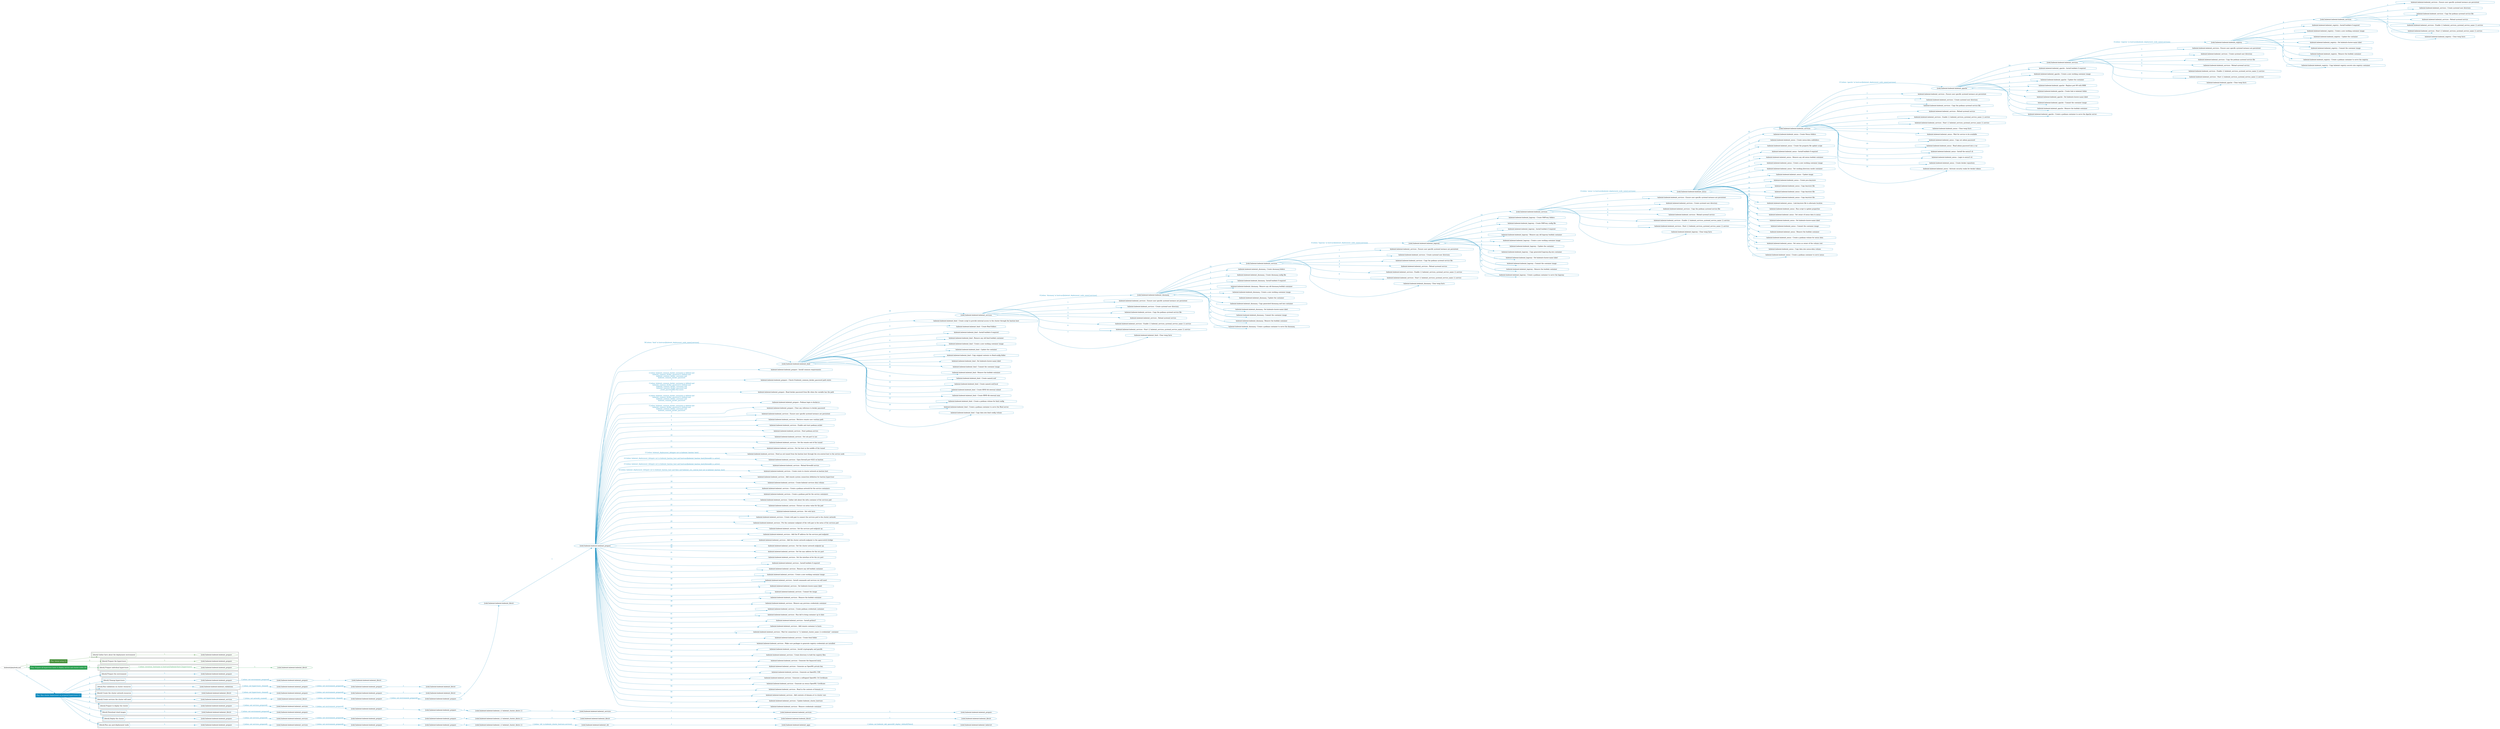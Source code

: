 digraph {
	graph [concentrate=true ordering=in rankdir=LR ratio=fill]
	edge [esep=5 sep=10]
	"kubeinit/playbook.yml" [id=root_node style=dotted]
	play_38f035ca [label="Play: Initial setup (1)" color="#47913b" fontcolor="#ffffff" id=play_38f035ca shape=box style=filled tooltip=localhost]
	"kubeinit/playbook.yml" -> play_38f035ca [label="1 " color="#47913b" fontcolor="#47913b" id=edge_bca0614a labeltooltip="1 " tooltip="1 "]
	subgraph "kubeinit.kubeinit.kubeinit_prepare" {
		role_78d5cfa8 [label="[role] kubeinit.kubeinit.kubeinit_prepare" color="#47913b" id=role_78d5cfa8 tooltip="kubeinit.kubeinit.kubeinit_prepare"]
	}
	subgraph "kubeinit.kubeinit.kubeinit_prepare" {
		role_2554152d [label="[role] kubeinit.kubeinit.kubeinit_prepare" color="#47913b" id=role_2554152d tooltip="kubeinit.kubeinit.kubeinit_prepare"]
	}
	subgraph "Play: Initial setup (1)" {
		play_38f035ca -> block_44bde71f [label=1 color="#47913b" fontcolor="#47913b" id=edge_b7f3a9e1 labeltooltip=1 tooltip=1]
		subgraph cluster_block_44bde71f {
			block_44bde71f [label="[block] Gather facts about the deployment environment" color="#47913b" id=block_44bde71f labeltooltip="Gather facts about the deployment environment" shape=box tooltip="Gather facts about the deployment environment"]
			block_44bde71f -> role_78d5cfa8 [label="1 " color="#47913b" fontcolor="#47913b" id=edge_421a2107 labeltooltip="1 " tooltip="1 "]
		}
		play_38f035ca -> block_d2763de2 [label=2 color="#47913b" fontcolor="#47913b" id=edge_96aec013 labeltooltip=2 tooltip=2]
		subgraph cluster_block_d2763de2 {
			block_d2763de2 [label="[block] Prepare the hypervisors" color="#47913b" id=block_d2763de2 labeltooltip="Prepare the hypervisors" shape=box tooltip="Prepare the hypervisors"]
			block_d2763de2 -> role_2554152d [label="1 " color="#47913b" fontcolor="#47913b" id=edge_d3570ff5 labeltooltip="1 " tooltip="1 "]
		}
	}
	play_87ae7a05 [label="Play: Prepare all hypervisor hosts to deploy service and cluster nodes (0)" color="#2ca051" fontcolor="#ffffff" id=play_87ae7a05 shape=box style=filled tooltip="Play: Prepare all hypervisor hosts to deploy service and cluster nodes (0)"]
	"kubeinit/playbook.yml" -> play_87ae7a05 [label="2 " color="#2ca051" fontcolor="#2ca051" id=edge_6ce1d1e9 labeltooltip="2 " tooltip="2 "]
	subgraph "kubeinit.kubeinit.kubeinit_libvirt" {
		role_92724a2c [label="[role] kubeinit.kubeinit.kubeinit_libvirt" color="#2ca051" id=role_92724a2c tooltip="kubeinit.kubeinit.kubeinit_libvirt"]
	}
	subgraph "kubeinit.kubeinit.kubeinit_prepare" {
		role_77e98804 [label="[role] kubeinit.kubeinit.kubeinit_prepare" color="#2ca051" id=role_77e98804 tooltip="kubeinit.kubeinit.kubeinit_prepare"]
		role_77e98804 -> role_92724a2c [label="1 " color="#2ca051" fontcolor="#2ca051" id=edge_a0dae42c labeltooltip="1 " tooltip="1 "]
	}
	subgraph "Play: Prepare all hypervisor hosts to deploy service and cluster nodes (0)" {
		play_87ae7a05 -> block_5608ec3f [label=1 color="#2ca051" fontcolor="#2ca051" id=edge_3ead5a71 labeltooltip=1 tooltip=1]
		subgraph cluster_block_5608ec3f {
			block_5608ec3f [label="[block] Prepare individual hypervisors" color="#2ca051" id=block_5608ec3f labeltooltip="Prepare individual hypervisors" shape=box tooltip="Prepare individual hypervisors"]
			block_5608ec3f -> role_77e98804 [label="1 [when: inventory_hostname in hostvars['kubeinit-facts'].hypervisors]" color="#2ca051" fontcolor="#2ca051" id=edge_d5cfe064 labeltooltip="1 [when: inventory_hostname in hostvars['kubeinit-facts'].hypervisors]" tooltip="1 [when: inventory_hostname in hostvars['kubeinit-facts'].hypervisors]"]
		}
	}
	play_5cb56256 [label="Play: Run cluster deployment on prepared hypervisors (1)" color="#0e8abe" fontcolor="#ffffff" id=play_5cb56256 shape=box style=filled tooltip=localhost]
	"kubeinit/playbook.yml" -> play_5cb56256 [label="3 " color="#0e8abe" fontcolor="#0e8abe" id=edge_f8c15608 labeltooltip="3 " tooltip="3 "]
	subgraph "kubeinit.kubeinit.kubeinit_prepare" {
		role_e17b0880 [label="[role] kubeinit.kubeinit.kubeinit_prepare" color="#0e8abe" id=role_e17b0880 tooltip="kubeinit.kubeinit.kubeinit_prepare"]
	}
	subgraph "kubeinit.kubeinit.kubeinit_libvirt" {
		role_847c9f11 [label="[role] kubeinit.kubeinit.kubeinit_libvirt" color="#0e8abe" id=role_847c9f11 tooltip="kubeinit.kubeinit.kubeinit_libvirt"]
	}
	subgraph "kubeinit.kubeinit.kubeinit_prepare" {
		role_54f1b41f [label="[role] kubeinit.kubeinit.kubeinit_prepare" color="#0e8abe" id=role_54f1b41f tooltip="kubeinit.kubeinit.kubeinit_prepare"]
		role_54f1b41f -> role_847c9f11 [label="1 " color="#0e8abe" fontcolor="#0e8abe" id=edge_f54ba649 labeltooltip="1 " tooltip="1 "]
	}
	subgraph "kubeinit.kubeinit.kubeinit_prepare" {
		role_c0022a68 [label="[role] kubeinit.kubeinit.kubeinit_prepare" color="#0e8abe" id=role_c0022a68 tooltip="kubeinit.kubeinit.kubeinit_prepare"]
		role_c0022a68 -> role_54f1b41f [label="1 [when: not environment_prepared]" color="#0e8abe" fontcolor="#0e8abe" id=edge_904014c9 labeltooltip="1 [when: not environment_prepared]" tooltip="1 [when: not environment_prepared]"]
	}
	subgraph "kubeinit.kubeinit.kubeinit_libvirt" {
		role_bbab3b08 [label="[role] kubeinit.kubeinit.kubeinit_libvirt" color="#0e8abe" id=role_bbab3b08 tooltip="kubeinit.kubeinit.kubeinit_libvirt"]
	}
	subgraph "kubeinit.kubeinit.kubeinit_prepare" {
		role_b421fe49 [label="[role] kubeinit.kubeinit.kubeinit_prepare" color="#0e8abe" id=role_b421fe49 tooltip="kubeinit.kubeinit.kubeinit_prepare"]
		role_b421fe49 -> role_bbab3b08 [label="1 " color="#0e8abe" fontcolor="#0e8abe" id=edge_af304829 labeltooltip="1 " tooltip="1 "]
	}
	subgraph "kubeinit.kubeinit.kubeinit_prepare" {
		role_bbc068e4 [label="[role] kubeinit.kubeinit.kubeinit_prepare" color="#0e8abe" id=role_bbc068e4 tooltip="kubeinit.kubeinit.kubeinit_prepare"]
		role_bbc068e4 -> role_b421fe49 [label="1 [when: not environment_prepared]" color="#0e8abe" fontcolor="#0e8abe" id=edge_0b46e902 labeltooltip="1 [when: not environment_prepared]" tooltip="1 [when: not environment_prepared]"]
	}
	subgraph "kubeinit.kubeinit.kubeinit_validations" {
		role_e6cbf16c [label="[role] kubeinit.kubeinit.kubeinit_validations" color="#0e8abe" id=role_e6cbf16c tooltip="kubeinit.kubeinit.kubeinit_validations"]
		role_e6cbf16c -> role_bbc068e4 [label="1 [when: not hypervisors_cleaned]" color="#0e8abe" fontcolor="#0e8abe" id=edge_555ac5da labeltooltip="1 [when: not hypervisors_cleaned]" tooltip="1 [when: not hypervisors_cleaned]"]
	}
	subgraph "kubeinit.kubeinit.kubeinit_libvirt" {
		role_aa1285fc [label="[role] kubeinit.kubeinit.kubeinit_libvirt" color="#0e8abe" id=role_aa1285fc tooltip="kubeinit.kubeinit.kubeinit_libvirt"]
	}
	subgraph "kubeinit.kubeinit.kubeinit_prepare" {
		role_ee48b00b [label="[role] kubeinit.kubeinit.kubeinit_prepare" color="#0e8abe" id=role_ee48b00b tooltip="kubeinit.kubeinit.kubeinit_prepare"]
		role_ee48b00b -> role_aa1285fc [label="1 " color="#0e8abe" fontcolor="#0e8abe" id=edge_ebba0975 labeltooltip="1 " tooltip="1 "]
	}
	subgraph "kubeinit.kubeinit.kubeinit_prepare" {
		role_6cd20037 [label="[role] kubeinit.kubeinit.kubeinit_prepare" color="#0e8abe" id=role_6cd20037 tooltip="kubeinit.kubeinit.kubeinit_prepare"]
		role_6cd20037 -> role_ee48b00b [label="1 [when: not environment_prepared]" color="#0e8abe" fontcolor="#0e8abe" id=edge_297e5483 labeltooltip="1 [when: not environment_prepared]" tooltip="1 [when: not environment_prepared]"]
	}
	subgraph "kubeinit.kubeinit.kubeinit_libvirt" {
		role_eea0a9a6 [label="[role] kubeinit.kubeinit.kubeinit_libvirt" color="#0e8abe" id=role_eea0a9a6 tooltip="kubeinit.kubeinit.kubeinit_libvirt"]
		role_eea0a9a6 -> role_6cd20037 [label="1 [when: not hypervisors_cleaned]" color="#0e8abe" fontcolor="#0e8abe" id=edge_9b90a92f labeltooltip="1 [when: not hypervisors_cleaned]" tooltip="1 [when: not hypervisors_cleaned]"]
	}
	subgraph "kubeinit.kubeinit.kubeinit_services" {
		role_a8b190d2 [label="[role] kubeinit.kubeinit.kubeinit_services" color="#0e8abe" id=role_a8b190d2 tooltip="kubeinit.kubeinit.kubeinit_services"]
		task_19e998b0 [label="kubeinit.kubeinit.kubeinit_services : Ensure user specific systemd instance are persistent" color="#0e8abe" id=task_19e998b0 shape=octagon tooltip="kubeinit.kubeinit.kubeinit_services : Ensure user specific systemd instance are persistent"]
		role_a8b190d2 -> task_19e998b0 [label="1 " color="#0e8abe" fontcolor="#0e8abe" id=edge_ee31c366 labeltooltip="1 " tooltip="1 "]
		task_60dc76d0 [label="kubeinit.kubeinit.kubeinit_services : Create systemd user directory" color="#0e8abe" id=task_60dc76d0 shape=octagon tooltip="kubeinit.kubeinit.kubeinit_services : Create systemd user directory"]
		role_a8b190d2 -> task_60dc76d0 [label="2 " color="#0e8abe" fontcolor="#0e8abe" id=edge_f67b024a labeltooltip="2 " tooltip="2 "]
		task_8a5c09f9 [label="kubeinit.kubeinit.kubeinit_services : Copy the podman systemd service file" color="#0e8abe" id=task_8a5c09f9 shape=octagon tooltip="kubeinit.kubeinit.kubeinit_services : Copy the podman systemd service file"]
		role_a8b190d2 -> task_8a5c09f9 [label="3 " color="#0e8abe" fontcolor="#0e8abe" id=edge_506a4ee2 labeltooltip="3 " tooltip="3 "]
		task_8bf5b8d0 [label="kubeinit.kubeinit.kubeinit_services : Reload systemd service" color="#0e8abe" id=task_8bf5b8d0 shape=octagon tooltip="kubeinit.kubeinit.kubeinit_services : Reload systemd service"]
		role_a8b190d2 -> task_8bf5b8d0 [label="4 " color="#0e8abe" fontcolor="#0e8abe" id=edge_c83f681a labeltooltip="4 " tooltip="4 "]
		task_83e9e62d [label="kubeinit.kubeinit.kubeinit_services : Enable {{ kubeinit_services_systemd_service_name }}.service" color="#0e8abe" id=task_83e9e62d shape=octagon tooltip="kubeinit.kubeinit.kubeinit_services : Enable {{ kubeinit_services_systemd_service_name }}.service"]
		role_a8b190d2 -> task_83e9e62d [label="5 " color="#0e8abe" fontcolor="#0e8abe" id=edge_31505baf labeltooltip="5 " tooltip="5 "]
		task_2b20ba51 [label="kubeinit.kubeinit.kubeinit_services : Start {{ kubeinit_services_systemd_service_name }}.service" color="#0e8abe" id=task_2b20ba51 shape=octagon tooltip="kubeinit.kubeinit.kubeinit_services : Start {{ kubeinit_services_systemd_service_name }}.service"]
		role_a8b190d2 -> task_2b20ba51 [label="6 " color="#0e8abe" fontcolor="#0e8abe" id=edge_4a01839a labeltooltip="6 " tooltip="6 "]
		task_ac160f8a [label="kubeinit.kubeinit.kubeinit_registry : Clear temp facts" color="#0e8abe" id=task_ac160f8a shape=octagon tooltip="kubeinit.kubeinit.kubeinit_registry : Clear temp facts"]
		role_a8b190d2 -> task_ac160f8a [label="7 " color="#0e8abe" fontcolor="#0e8abe" id=edge_d4dfd10f labeltooltip="7 " tooltip="7 "]
	}
	subgraph "kubeinit.kubeinit.kubeinit_registry" {
		role_b66e01b7 [label="[role] kubeinit.kubeinit.kubeinit_registry" color="#0e8abe" id=role_b66e01b7 tooltip="kubeinit.kubeinit.kubeinit_registry"]
		task_c1c83a3b [label="kubeinit.kubeinit.kubeinit_registry : Install buildah if required" color="#0e8abe" id=task_c1c83a3b shape=octagon tooltip="kubeinit.kubeinit.kubeinit_registry : Install buildah if required"]
		role_b66e01b7 -> task_c1c83a3b [label="1 " color="#0e8abe" fontcolor="#0e8abe" id=edge_99ce83ba labeltooltip="1 " tooltip="1 "]
		task_a2431e6b [label="kubeinit.kubeinit.kubeinit_registry : Create a new working container image" color="#0e8abe" id=task_a2431e6b shape=octagon tooltip="kubeinit.kubeinit.kubeinit_registry : Create a new working container image"]
		role_b66e01b7 -> task_a2431e6b [label="2 " color="#0e8abe" fontcolor="#0e8abe" id=edge_ce0903f5 labeltooltip="2 " tooltip="2 "]
		task_a268be2b [label="kubeinit.kubeinit.kubeinit_registry : Update the container" color="#0e8abe" id=task_a268be2b shape=octagon tooltip="kubeinit.kubeinit.kubeinit_registry : Update the container"]
		role_b66e01b7 -> task_a268be2b [label="3 " color="#0e8abe" fontcolor="#0e8abe" id=edge_96a25aea labeltooltip="3 " tooltip="3 "]
		task_d42fccba [label="kubeinit.kubeinit.kubeinit_registry : Set kubeinit-cluster-name label" color="#0e8abe" id=task_d42fccba shape=octagon tooltip="kubeinit.kubeinit.kubeinit_registry : Set kubeinit-cluster-name label"]
		role_b66e01b7 -> task_d42fccba [label="4 " color="#0e8abe" fontcolor="#0e8abe" id=edge_16817ff9 labeltooltip="4 " tooltip="4 "]
		task_2f091802 [label="kubeinit.kubeinit.kubeinit_registry : Commit the container image" color="#0e8abe" id=task_2f091802 shape=octagon tooltip="kubeinit.kubeinit.kubeinit_registry : Commit the container image"]
		role_b66e01b7 -> task_2f091802 [label="5 " color="#0e8abe" fontcolor="#0e8abe" id=edge_eec4cae7 labeltooltip="5 " tooltip="5 "]
		task_fec4c5b3 [label="kubeinit.kubeinit.kubeinit_registry : Remove the buildah container" color="#0e8abe" id=task_fec4c5b3 shape=octagon tooltip="kubeinit.kubeinit.kubeinit_registry : Remove the buildah container"]
		role_b66e01b7 -> task_fec4c5b3 [label="6 " color="#0e8abe" fontcolor="#0e8abe" id=edge_6f16a4d2 labeltooltip="6 " tooltip="6 "]
		task_11778c87 [label="kubeinit.kubeinit.kubeinit_registry : Create a podman container to serve the registry" color="#0e8abe" id=task_11778c87 shape=octagon tooltip="kubeinit.kubeinit.kubeinit_registry : Create a podman container to serve the registry"]
		role_b66e01b7 -> task_11778c87 [label="7 " color="#0e8abe" fontcolor="#0e8abe" id=edge_a5d2a66e labeltooltip="7 " tooltip="7 "]
		task_7604fc40 [label="kubeinit.kubeinit.kubeinit_registry : Copy kubeinit registry secrets into registry container" color="#0e8abe" id=task_7604fc40 shape=octagon tooltip="kubeinit.kubeinit.kubeinit_registry : Copy kubeinit registry secrets into registry container"]
		role_b66e01b7 -> task_7604fc40 [label="8 " color="#0e8abe" fontcolor="#0e8abe" id=edge_a4d45cc5 labeltooltip="8 " tooltip="8 "]
		role_b66e01b7 -> role_a8b190d2 [label="9 " color="#0e8abe" fontcolor="#0e8abe" id=edge_5d458f36 labeltooltip="9 " tooltip="9 "]
	}
	subgraph "kubeinit.kubeinit.kubeinit_services" {
		role_919c28db [label="[role] kubeinit.kubeinit.kubeinit_services" color="#0e8abe" id=role_919c28db tooltip="kubeinit.kubeinit.kubeinit_services"]
		task_b5ea0b74 [label="kubeinit.kubeinit.kubeinit_services : Ensure user specific systemd instance are persistent" color="#0e8abe" id=task_b5ea0b74 shape=octagon tooltip="kubeinit.kubeinit.kubeinit_services : Ensure user specific systemd instance are persistent"]
		role_919c28db -> task_b5ea0b74 [label="1 " color="#0e8abe" fontcolor="#0e8abe" id=edge_0b0fefec labeltooltip="1 " tooltip="1 "]
		task_73ad7258 [label="kubeinit.kubeinit.kubeinit_services : Create systemd user directory" color="#0e8abe" id=task_73ad7258 shape=octagon tooltip="kubeinit.kubeinit.kubeinit_services : Create systemd user directory"]
		role_919c28db -> task_73ad7258 [label="2 " color="#0e8abe" fontcolor="#0e8abe" id=edge_c99b776b labeltooltip="2 " tooltip="2 "]
		task_3a379811 [label="kubeinit.kubeinit.kubeinit_services : Copy the podman systemd service file" color="#0e8abe" id=task_3a379811 shape=octagon tooltip="kubeinit.kubeinit.kubeinit_services : Copy the podman systemd service file"]
		role_919c28db -> task_3a379811 [label="3 " color="#0e8abe" fontcolor="#0e8abe" id=edge_621a157b labeltooltip="3 " tooltip="3 "]
		task_c1131c61 [label="kubeinit.kubeinit.kubeinit_services : Reload systemd service" color="#0e8abe" id=task_c1131c61 shape=octagon tooltip="kubeinit.kubeinit.kubeinit_services : Reload systemd service"]
		role_919c28db -> task_c1131c61 [label="4 " color="#0e8abe" fontcolor="#0e8abe" id=edge_8a8fd8e2 labeltooltip="4 " tooltip="4 "]
		task_22bfc08e [label="kubeinit.kubeinit.kubeinit_services : Enable {{ kubeinit_services_systemd_service_name }}.service" color="#0e8abe" id=task_22bfc08e shape=octagon tooltip="kubeinit.kubeinit.kubeinit_services : Enable {{ kubeinit_services_systemd_service_name }}.service"]
		role_919c28db -> task_22bfc08e [label="5 " color="#0e8abe" fontcolor="#0e8abe" id=edge_f42912a8 labeltooltip="5 " tooltip="5 "]
		task_2e96db54 [label="kubeinit.kubeinit.kubeinit_services : Start {{ kubeinit_services_systemd_service_name }}.service" color="#0e8abe" id=task_2e96db54 shape=octagon tooltip="kubeinit.kubeinit.kubeinit_services : Start {{ kubeinit_services_systemd_service_name }}.service"]
		role_919c28db -> task_2e96db54 [label="6 " color="#0e8abe" fontcolor="#0e8abe" id=edge_f52a1e17 labeltooltip="6 " tooltip="6 "]
		task_ca909c04 [label="kubeinit.kubeinit.kubeinit_apache : Clear temp facts" color="#0e8abe" id=task_ca909c04 shape=octagon tooltip="kubeinit.kubeinit.kubeinit_apache : Clear temp facts"]
		role_919c28db -> task_ca909c04 [label="7 " color="#0e8abe" fontcolor="#0e8abe" id=edge_89d83d69 labeltooltip="7 " tooltip="7 "]
		role_919c28db -> role_b66e01b7 [label="8 [when: 'registry' in hostvars[kubeinit_deployment_node_name].services]" color="#0e8abe" fontcolor="#0e8abe" id=edge_86460f89 labeltooltip="8 [when: 'registry' in hostvars[kubeinit_deployment_node_name].services]" tooltip="8 [when: 'registry' in hostvars[kubeinit_deployment_node_name].services]"]
	}
	subgraph "kubeinit.kubeinit.kubeinit_apache" {
		role_ae3e03f7 [label="[role] kubeinit.kubeinit.kubeinit_apache" color="#0e8abe" id=role_ae3e03f7 tooltip="kubeinit.kubeinit.kubeinit_apache"]
		task_b1bd1c21 [label="kubeinit.kubeinit.kubeinit_apache : Install buildah if required" color="#0e8abe" id=task_b1bd1c21 shape=octagon tooltip="kubeinit.kubeinit.kubeinit_apache : Install buildah if required"]
		role_ae3e03f7 -> task_b1bd1c21 [label="1 " color="#0e8abe" fontcolor="#0e8abe" id=edge_88611cca labeltooltip="1 " tooltip="1 "]
		task_1705fbbf [label="kubeinit.kubeinit.kubeinit_apache : Create a new working container image" color="#0e8abe" id=task_1705fbbf shape=octagon tooltip="kubeinit.kubeinit.kubeinit_apache : Create a new working container image"]
		role_ae3e03f7 -> task_1705fbbf [label="2 " color="#0e8abe" fontcolor="#0e8abe" id=edge_17bc6725 labeltooltip="2 " tooltip="2 "]
		task_29a12689 [label="kubeinit.kubeinit.kubeinit_apache : Update the container" color="#0e8abe" id=task_29a12689 shape=octagon tooltip="kubeinit.kubeinit.kubeinit_apache : Update the container"]
		role_ae3e03f7 -> task_29a12689 [label="3 " color="#0e8abe" fontcolor="#0e8abe" id=edge_e6d9de8a labeltooltip="3 " tooltip="3 "]
		task_03674cf2 [label="kubeinit.kubeinit.kubeinit_apache : Replace port 80 with 8080" color="#0e8abe" id=task_03674cf2 shape=octagon tooltip="kubeinit.kubeinit.kubeinit_apache : Replace port 80 with 8080"]
		role_ae3e03f7 -> task_03674cf2 [label="4 " color="#0e8abe" fontcolor="#0e8abe" id=edge_413ab2e2 labeltooltip="4 " tooltip="4 "]
		task_6e972961 [label="kubeinit.kubeinit.kubeinit_apache : Create link to kubeinit folder" color="#0e8abe" id=task_6e972961 shape=octagon tooltip="kubeinit.kubeinit.kubeinit_apache : Create link to kubeinit folder"]
		role_ae3e03f7 -> task_6e972961 [label="5 " color="#0e8abe" fontcolor="#0e8abe" id=edge_38e6b061 labeltooltip="5 " tooltip="5 "]
		task_cadd1f8a [label="kubeinit.kubeinit.kubeinit_apache : Set kubeinit-cluster-name label" color="#0e8abe" id=task_cadd1f8a shape=octagon tooltip="kubeinit.kubeinit.kubeinit_apache : Set kubeinit-cluster-name label"]
		role_ae3e03f7 -> task_cadd1f8a [label="6 " color="#0e8abe" fontcolor="#0e8abe" id=edge_a824d244 labeltooltip="6 " tooltip="6 "]
		task_3f54acb0 [label="kubeinit.kubeinit.kubeinit_apache : Commit the container image" color="#0e8abe" id=task_3f54acb0 shape=octagon tooltip="kubeinit.kubeinit.kubeinit_apache : Commit the container image"]
		role_ae3e03f7 -> task_3f54acb0 [label="7 " color="#0e8abe" fontcolor="#0e8abe" id=edge_986bcd37 labeltooltip="7 " tooltip="7 "]
		task_5aff76d0 [label="kubeinit.kubeinit.kubeinit_apache : Remove the buildah container" color="#0e8abe" id=task_5aff76d0 shape=octagon tooltip="kubeinit.kubeinit.kubeinit_apache : Remove the buildah container"]
		role_ae3e03f7 -> task_5aff76d0 [label="8 " color="#0e8abe" fontcolor="#0e8abe" id=edge_2c73411a labeltooltip="8 " tooltip="8 "]
		task_b9ee6b23 [label="kubeinit.kubeinit.kubeinit_apache : Create a podman container to serve the Apache server" color="#0e8abe" id=task_b9ee6b23 shape=octagon tooltip="kubeinit.kubeinit.kubeinit_apache : Create a podman container to serve the Apache server"]
		role_ae3e03f7 -> task_b9ee6b23 [label="9 " color="#0e8abe" fontcolor="#0e8abe" id=edge_32916c11 labeltooltip="9 " tooltip="9 "]
		role_ae3e03f7 -> role_919c28db [label="10 " color="#0e8abe" fontcolor="#0e8abe" id=edge_e904a213 labeltooltip="10 " tooltip="10 "]
	}
	subgraph "kubeinit.kubeinit.kubeinit_services" {
		role_f9a5927d [label="[role] kubeinit.kubeinit.kubeinit_services" color="#0e8abe" id=role_f9a5927d tooltip="kubeinit.kubeinit.kubeinit_services"]
		task_773224f4 [label="kubeinit.kubeinit.kubeinit_services : Ensure user specific systemd instance are persistent" color="#0e8abe" id=task_773224f4 shape=octagon tooltip="kubeinit.kubeinit.kubeinit_services : Ensure user specific systemd instance are persistent"]
		role_f9a5927d -> task_773224f4 [label="1 " color="#0e8abe" fontcolor="#0e8abe" id=edge_7d7ed1a1 labeltooltip="1 " tooltip="1 "]
		task_0c3bf02e [label="kubeinit.kubeinit.kubeinit_services : Create systemd user directory" color="#0e8abe" id=task_0c3bf02e shape=octagon tooltip="kubeinit.kubeinit.kubeinit_services : Create systemd user directory"]
		role_f9a5927d -> task_0c3bf02e [label="2 " color="#0e8abe" fontcolor="#0e8abe" id=edge_4be51883 labeltooltip="2 " tooltip="2 "]
		task_ade27181 [label="kubeinit.kubeinit.kubeinit_services : Copy the podman systemd service file" color="#0e8abe" id=task_ade27181 shape=octagon tooltip="kubeinit.kubeinit.kubeinit_services : Copy the podman systemd service file"]
		role_f9a5927d -> task_ade27181 [label="3 " color="#0e8abe" fontcolor="#0e8abe" id=edge_a1c7c67e labeltooltip="3 " tooltip="3 "]
		task_afc6a82d [label="kubeinit.kubeinit.kubeinit_services : Reload systemd service" color="#0e8abe" id=task_afc6a82d shape=octagon tooltip="kubeinit.kubeinit.kubeinit_services : Reload systemd service"]
		role_f9a5927d -> task_afc6a82d [label="4 " color="#0e8abe" fontcolor="#0e8abe" id=edge_982c3e1b labeltooltip="4 " tooltip="4 "]
		task_599146e8 [label="kubeinit.kubeinit.kubeinit_services : Enable {{ kubeinit_services_systemd_service_name }}.service" color="#0e8abe" id=task_599146e8 shape=octagon tooltip="kubeinit.kubeinit.kubeinit_services : Enable {{ kubeinit_services_systemd_service_name }}.service"]
		role_f9a5927d -> task_599146e8 [label="5 " color="#0e8abe" fontcolor="#0e8abe" id=edge_82634626 labeltooltip="5 " tooltip="5 "]
		task_9efd8beb [label="kubeinit.kubeinit.kubeinit_services : Start {{ kubeinit_services_systemd_service_name }}.service" color="#0e8abe" id=task_9efd8beb shape=octagon tooltip="kubeinit.kubeinit.kubeinit_services : Start {{ kubeinit_services_systemd_service_name }}.service"]
		role_f9a5927d -> task_9efd8beb [label="6 " color="#0e8abe" fontcolor="#0e8abe" id=edge_3de349f4 labeltooltip="6 " tooltip="6 "]
		task_8bfd2a83 [label="kubeinit.kubeinit.kubeinit_nexus : Clear temp facts" color="#0e8abe" id=task_8bfd2a83 shape=octagon tooltip="kubeinit.kubeinit.kubeinit_nexus : Clear temp facts"]
		role_f9a5927d -> task_8bfd2a83 [label="7 " color="#0e8abe" fontcolor="#0e8abe" id=edge_9ad0bb59 labeltooltip="7 " tooltip="7 "]
		task_a9a3cd34 [label="kubeinit.kubeinit.kubeinit_nexus : Wait for service to be available" color="#0e8abe" id=task_a9a3cd34 shape=octagon tooltip="kubeinit.kubeinit.kubeinit_nexus : Wait for service to be available"]
		role_f9a5927d -> task_a9a3cd34 [label="8 " color="#0e8abe" fontcolor="#0e8abe" id=edge_8773eed1 labeltooltip="8 " tooltip="8 "]
		task_9d709a92 [label="kubeinit.kubeinit.kubeinit_nexus : Copy out admin password" color="#0e8abe" id=task_9d709a92 shape=octagon tooltip="kubeinit.kubeinit.kubeinit_nexus : Copy out admin password"]
		role_f9a5927d -> task_9d709a92 [label="9 " color="#0e8abe" fontcolor="#0e8abe" id=edge_678405ef labeltooltip="9 " tooltip="9 "]
		task_0ea735b5 [label="kubeinit.kubeinit.kubeinit_nexus : Read admin password into a var" color="#0e8abe" id=task_0ea735b5 shape=octagon tooltip="kubeinit.kubeinit.kubeinit_nexus : Read admin password into a var"]
		role_f9a5927d -> task_0ea735b5 [label="10 " color="#0e8abe" fontcolor="#0e8abe" id=edge_bb2f7619 labeltooltip="10 " tooltip="10 "]
		task_90f2160d [label="kubeinit.kubeinit.kubeinit_nexus : Install the nexus3 cli" color="#0e8abe" id=task_90f2160d shape=octagon tooltip="kubeinit.kubeinit.kubeinit_nexus : Install the nexus3 cli"]
		role_f9a5927d -> task_90f2160d [label="11 " color="#0e8abe" fontcolor="#0e8abe" id=edge_a470fbcc labeltooltip="11 " tooltip="11 "]
		task_d8cc02d9 [label="kubeinit.kubeinit.kubeinit_nexus : Login to nexus3 cli" color="#0e8abe" id=task_d8cc02d9 shape=octagon tooltip="kubeinit.kubeinit.kubeinit_nexus : Login to nexus3 cli"]
		role_f9a5927d -> task_d8cc02d9 [label="12 " color="#0e8abe" fontcolor="#0e8abe" id=edge_2f2ec64d labeltooltip="12 " tooltip="12 "]
		task_e84e8fd0 [label="kubeinit.kubeinit.kubeinit_nexus : Create docker repository" color="#0e8abe" id=task_e84e8fd0 shape=octagon tooltip="kubeinit.kubeinit.kubeinit_nexus : Create docker repository"]
		role_f9a5927d -> task_e84e8fd0 [label="13 " color="#0e8abe" fontcolor="#0e8abe" id=edge_b7caf918 labeltooltip="13 " tooltip="13 "]
		task_5a806381 [label="kubeinit.kubeinit.kubeinit_nexus : Activate security realm for docker tokens" color="#0e8abe" id=task_5a806381 shape=octagon tooltip="kubeinit.kubeinit.kubeinit_nexus : Activate security realm for docker tokens"]
		role_f9a5927d -> task_5a806381 [label="14 " color="#0e8abe" fontcolor="#0e8abe" id=edge_da44ebaf labeltooltip="14 " tooltip="14 "]
		role_f9a5927d -> role_ae3e03f7 [label="15 [when: 'apache' in hostvars[kubeinit_deployment_node_name].services]" color="#0e8abe" fontcolor="#0e8abe" id=edge_616fc383 labeltooltip="15 [when: 'apache' in hostvars[kubeinit_deployment_node_name].services]" tooltip="15 [when: 'apache' in hostvars[kubeinit_deployment_node_name].services]"]
	}
	subgraph "kubeinit.kubeinit.kubeinit_nexus" {
		role_72ac5348 [label="[role] kubeinit.kubeinit.kubeinit_nexus" color="#0e8abe" id=role_72ac5348 tooltip="kubeinit.kubeinit.kubeinit_nexus"]
		task_09577975 [label="kubeinit.kubeinit.kubeinit_nexus : Create Nexus folders" color="#0e8abe" id=task_09577975 shape=octagon tooltip="kubeinit.kubeinit.kubeinit_nexus : Create Nexus folders"]
		role_72ac5348 -> task_09577975 [label="1 " color="#0e8abe" fontcolor="#0e8abe" id=edge_0fd79cea labeltooltip="1 " tooltip="1 "]
		task_4bce125f [label="kubeinit.kubeinit.kubeinit_nexus : Create nexus-data subfolders" color="#0e8abe" id=task_4bce125f shape=octagon tooltip="kubeinit.kubeinit.kubeinit_nexus : Create nexus-data subfolders"]
		role_72ac5348 -> task_4bce125f [label="2 " color="#0e8abe" fontcolor="#0e8abe" id=edge_c9fab67b labeltooltip="2 " tooltip="2 "]
		task_f2c2b393 [label="kubeinit.kubeinit.kubeinit_nexus : Create the property file update script" color="#0e8abe" id=task_f2c2b393 shape=octagon tooltip="kubeinit.kubeinit.kubeinit_nexus : Create the property file update script"]
		role_72ac5348 -> task_f2c2b393 [label="3 " color="#0e8abe" fontcolor="#0e8abe" id=edge_ad732b70 labeltooltip="3 " tooltip="3 "]
		task_416f6a45 [label="kubeinit.kubeinit.kubeinit_nexus : Install buildah if required" color="#0e8abe" id=task_416f6a45 shape=octagon tooltip="kubeinit.kubeinit.kubeinit_nexus : Install buildah if required"]
		role_72ac5348 -> task_416f6a45 [label="4 " color="#0e8abe" fontcolor="#0e8abe" id=edge_3031509e labeltooltip="4 " tooltip="4 "]
		task_a4081f06 [label="kubeinit.kubeinit.kubeinit_nexus : Remove any old nexus buildah container" color="#0e8abe" id=task_a4081f06 shape=octagon tooltip="kubeinit.kubeinit.kubeinit_nexus : Remove any old nexus buildah container"]
		role_72ac5348 -> task_a4081f06 [label="5 " color="#0e8abe" fontcolor="#0e8abe" id=edge_477682d9 labeltooltip="5 " tooltip="5 "]
		task_18ed4fb4 [label="kubeinit.kubeinit.kubeinit_nexus : Create a new working container image" color="#0e8abe" id=task_18ed4fb4 shape=octagon tooltip="kubeinit.kubeinit.kubeinit_nexus : Create a new working container image"]
		role_72ac5348 -> task_18ed4fb4 [label="6 " color="#0e8abe" fontcolor="#0e8abe" id=edge_7e35ced5 labeltooltip="6 " tooltip="6 "]
		task_aa1e0065 [label="kubeinit.kubeinit.kubeinit_nexus : Set working directory inside container" color="#0e8abe" id=task_aa1e0065 shape=octagon tooltip="kubeinit.kubeinit.kubeinit_nexus : Set working directory inside container"]
		role_72ac5348 -> task_aa1e0065 [label="7 " color="#0e8abe" fontcolor="#0e8abe" id=edge_8a5977e8 labeltooltip="7 " tooltip="7 "]
		task_f1a90908 [label="kubeinit.kubeinit.kubeinit_nexus : Update image" color="#0e8abe" id=task_f1a90908 shape=octagon tooltip="kubeinit.kubeinit.kubeinit_nexus : Update image"]
		role_72ac5348 -> task_f1a90908 [label="8 " color="#0e8abe" fontcolor="#0e8abe" id=edge_a7604c34 labeltooltip="8 " tooltip="8 "]
		task_e330193c [label="kubeinit.kubeinit.kubeinit_nexus : Create java keystore" color="#0e8abe" id=task_e330193c shape=octagon tooltip="kubeinit.kubeinit.kubeinit_nexus : Create java keystore"]
		role_72ac5348 -> task_e330193c [label="9 " color="#0e8abe" fontcolor="#0e8abe" id=edge_b28b39ae labeltooltip="9 " tooltip="9 "]
		task_3bbeed18 [label="kubeinit.kubeinit.kubeinit_nexus : Copy keystore file" color="#0e8abe" id=task_3bbeed18 shape=octagon tooltip="kubeinit.kubeinit.kubeinit_nexus : Copy keystore file"]
		role_72ac5348 -> task_3bbeed18 [label="10 " color="#0e8abe" fontcolor="#0e8abe" id=edge_d62247f3 labeltooltip="10 " tooltip="10 "]
		task_69511682 [label="kubeinit.kubeinit.kubeinit_nexus : Copy keystore file" color="#0e8abe" id=task_69511682 shape=octagon tooltip="kubeinit.kubeinit.kubeinit_nexus : Copy keystore file"]
		role_72ac5348 -> task_69511682 [label="11 " color="#0e8abe" fontcolor="#0e8abe" id=edge_576d1eee labeltooltip="11 " tooltip="11 "]
		task_ebeedc0c [label="kubeinit.kubeinit.kubeinit_nexus : Copy keystore file" color="#0e8abe" id=task_ebeedc0c shape=octagon tooltip="kubeinit.kubeinit.kubeinit_nexus : Copy keystore file"]
		role_72ac5348 -> task_ebeedc0c [label="12 " color="#0e8abe" fontcolor="#0e8abe" id=edge_578f6db1 labeltooltip="12 " tooltip="12 "]
		task_08687416 [label="kubeinit.kubeinit.kubeinit_nexus : Link keystore file to alternate location" color="#0e8abe" id=task_08687416 shape=octagon tooltip="kubeinit.kubeinit.kubeinit_nexus : Link keystore file to alternate location"]
		role_72ac5348 -> task_08687416 [label="13 " color="#0e8abe" fontcolor="#0e8abe" id=edge_b9a097ac labeltooltip="13 " tooltip="13 "]
		task_3f396521 [label="kubeinit.kubeinit.kubeinit_nexus : Run script to update properties" color="#0e8abe" id=task_3f396521 shape=octagon tooltip="kubeinit.kubeinit.kubeinit_nexus : Run script to update properties"]
		role_72ac5348 -> task_3f396521 [label="14 " color="#0e8abe" fontcolor="#0e8abe" id=edge_5299d191 labeltooltip="14 " tooltip="14 "]
		task_09347949 [label="kubeinit.kubeinit.kubeinit_nexus : Set owner of nexus data to nexus" color="#0e8abe" id=task_09347949 shape=octagon tooltip="kubeinit.kubeinit.kubeinit_nexus : Set owner of nexus data to nexus"]
		role_72ac5348 -> task_09347949 [label="15 " color="#0e8abe" fontcolor="#0e8abe" id=edge_6ab7b499 labeltooltip="15 " tooltip="15 "]
		task_f1bfedbe [label="kubeinit.kubeinit.kubeinit_nexus : Set kubeinit-cluster-name label" color="#0e8abe" id=task_f1bfedbe shape=octagon tooltip="kubeinit.kubeinit.kubeinit_nexus : Set kubeinit-cluster-name label"]
		role_72ac5348 -> task_f1bfedbe [label="16 " color="#0e8abe" fontcolor="#0e8abe" id=edge_1f1006f0 labeltooltip="16 " tooltip="16 "]
		task_5d5af468 [label="kubeinit.kubeinit.kubeinit_nexus : Commit the container image" color="#0e8abe" id=task_5d5af468 shape=octagon tooltip="kubeinit.kubeinit.kubeinit_nexus : Commit the container image"]
		role_72ac5348 -> task_5d5af468 [label="17 " color="#0e8abe" fontcolor="#0e8abe" id=edge_f003e530 labeltooltip="17 " tooltip="17 "]
		task_aff3983b [label="kubeinit.kubeinit.kubeinit_nexus : Remove the buildah container" color="#0e8abe" id=task_aff3983b shape=octagon tooltip="kubeinit.kubeinit.kubeinit_nexus : Remove the buildah container"]
		role_72ac5348 -> task_aff3983b [label="18 " color="#0e8abe" fontcolor="#0e8abe" id=edge_07f9b51e labeltooltip="18 " tooltip="18 "]
		task_a43e253d [label="kubeinit.kubeinit.kubeinit_nexus : Create a podman volume for nexus data" color="#0e8abe" id=task_a43e253d shape=octagon tooltip="kubeinit.kubeinit.kubeinit_nexus : Create a podman volume for nexus data"]
		role_72ac5348 -> task_a43e253d [label="19 " color="#0e8abe" fontcolor="#0e8abe" id=edge_cf821d0f labeltooltip="19 " tooltip="19 "]
		task_97731cd5 [label="kubeinit.kubeinit.kubeinit_nexus : Set nexus as owner of the volume root" color="#0e8abe" id=task_97731cd5 shape=octagon tooltip="kubeinit.kubeinit.kubeinit_nexus : Set nexus as owner of the volume root"]
		role_72ac5348 -> task_97731cd5 [label="20 " color="#0e8abe" fontcolor="#0e8abe" id=edge_6420f1cf labeltooltip="20 " tooltip="20 "]
		task_2d845d73 [label="kubeinit.kubeinit.kubeinit_nexus : Copy data into nexus-data volume" color="#0e8abe" id=task_2d845d73 shape=octagon tooltip="kubeinit.kubeinit.kubeinit_nexus : Copy data into nexus-data volume"]
		role_72ac5348 -> task_2d845d73 [label="21 " color="#0e8abe" fontcolor="#0e8abe" id=edge_61e24b6a labeltooltip="21 " tooltip="21 "]
		task_612ab7d8 [label="kubeinit.kubeinit.kubeinit_nexus : Create a podman container to serve nexus" color="#0e8abe" id=task_612ab7d8 shape=octagon tooltip="kubeinit.kubeinit.kubeinit_nexus : Create a podman container to serve nexus"]
		role_72ac5348 -> task_612ab7d8 [label="22 " color="#0e8abe" fontcolor="#0e8abe" id=edge_48f2c45f labeltooltip="22 " tooltip="22 "]
		role_72ac5348 -> role_f9a5927d [label="23 " color="#0e8abe" fontcolor="#0e8abe" id=edge_3d53b031 labeltooltip="23 " tooltip="23 "]
	}
	subgraph "kubeinit.kubeinit.kubeinit_services" {
		role_3491365e [label="[role] kubeinit.kubeinit.kubeinit_services" color="#0e8abe" id=role_3491365e tooltip="kubeinit.kubeinit.kubeinit_services"]
		task_0149b3ff [label="kubeinit.kubeinit.kubeinit_services : Ensure user specific systemd instance are persistent" color="#0e8abe" id=task_0149b3ff shape=octagon tooltip="kubeinit.kubeinit.kubeinit_services : Ensure user specific systemd instance are persistent"]
		role_3491365e -> task_0149b3ff [label="1 " color="#0e8abe" fontcolor="#0e8abe" id=edge_08f30e64 labeltooltip="1 " tooltip="1 "]
		task_ae15d745 [label="kubeinit.kubeinit.kubeinit_services : Create systemd user directory" color="#0e8abe" id=task_ae15d745 shape=octagon tooltip="kubeinit.kubeinit.kubeinit_services : Create systemd user directory"]
		role_3491365e -> task_ae15d745 [label="2 " color="#0e8abe" fontcolor="#0e8abe" id=edge_b82d399a labeltooltip="2 " tooltip="2 "]
		task_a78786d9 [label="kubeinit.kubeinit.kubeinit_services : Copy the podman systemd service file" color="#0e8abe" id=task_a78786d9 shape=octagon tooltip="kubeinit.kubeinit.kubeinit_services : Copy the podman systemd service file"]
		role_3491365e -> task_a78786d9 [label="3 " color="#0e8abe" fontcolor="#0e8abe" id=edge_c6326117 labeltooltip="3 " tooltip="3 "]
		task_246308b0 [label="kubeinit.kubeinit.kubeinit_services : Reload systemd service" color="#0e8abe" id=task_246308b0 shape=octagon tooltip="kubeinit.kubeinit.kubeinit_services : Reload systemd service"]
		role_3491365e -> task_246308b0 [label="4 " color="#0e8abe" fontcolor="#0e8abe" id=edge_5c23d29d labeltooltip="4 " tooltip="4 "]
		task_decb5e54 [label="kubeinit.kubeinit.kubeinit_services : Enable {{ kubeinit_services_systemd_service_name }}.service" color="#0e8abe" id=task_decb5e54 shape=octagon tooltip="kubeinit.kubeinit.kubeinit_services : Enable {{ kubeinit_services_systemd_service_name }}.service"]
		role_3491365e -> task_decb5e54 [label="5 " color="#0e8abe" fontcolor="#0e8abe" id=edge_b0a4c095 labeltooltip="5 " tooltip="5 "]
		task_ccd04ed4 [label="kubeinit.kubeinit.kubeinit_services : Start {{ kubeinit_services_systemd_service_name }}.service" color="#0e8abe" id=task_ccd04ed4 shape=octagon tooltip="kubeinit.kubeinit.kubeinit_services : Start {{ kubeinit_services_systemd_service_name }}.service"]
		role_3491365e -> task_ccd04ed4 [label="6 " color="#0e8abe" fontcolor="#0e8abe" id=edge_f48726ec labeltooltip="6 " tooltip="6 "]
		task_0b7a3a71 [label="kubeinit.kubeinit.kubeinit_haproxy : Clear temp facts" color="#0e8abe" id=task_0b7a3a71 shape=octagon tooltip="kubeinit.kubeinit.kubeinit_haproxy : Clear temp facts"]
		role_3491365e -> task_0b7a3a71 [label="7 " color="#0e8abe" fontcolor="#0e8abe" id=edge_3f2182a6 labeltooltip="7 " tooltip="7 "]
		role_3491365e -> role_72ac5348 [label="8 [when: 'nexus' in hostvars[kubeinit_deployment_node_name].services]" color="#0e8abe" fontcolor="#0e8abe" id=edge_e24bc135 labeltooltip="8 [when: 'nexus' in hostvars[kubeinit_deployment_node_name].services]" tooltip="8 [when: 'nexus' in hostvars[kubeinit_deployment_node_name].services]"]
	}
	subgraph "kubeinit.kubeinit.kubeinit_haproxy" {
		role_80142fbd [label="[role] kubeinit.kubeinit.kubeinit_haproxy" color="#0e8abe" id=role_80142fbd tooltip="kubeinit.kubeinit.kubeinit_haproxy"]
		task_bb18dc6c [label="kubeinit.kubeinit.kubeinit_haproxy : Create HAProxy folders" color="#0e8abe" id=task_bb18dc6c shape=octagon tooltip="kubeinit.kubeinit.kubeinit_haproxy : Create HAProxy folders"]
		role_80142fbd -> task_bb18dc6c [label="1 " color="#0e8abe" fontcolor="#0e8abe" id=edge_15a77e6f labeltooltip="1 " tooltip="1 "]
		task_94e8c46f [label="kubeinit.kubeinit.kubeinit_haproxy : Create HAProxy config file" color="#0e8abe" id=task_94e8c46f shape=octagon tooltip="kubeinit.kubeinit.kubeinit_haproxy : Create HAProxy config file"]
		role_80142fbd -> task_94e8c46f [label="2 " color="#0e8abe" fontcolor="#0e8abe" id=edge_18c93fcf labeltooltip="2 " tooltip="2 "]
		task_5f3c2cb2 [label="kubeinit.kubeinit.kubeinit_haproxy : Install buildah if required" color="#0e8abe" id=task_5f3c2cb2 shape=octagon tooltip="kubeinit.kubeinit.kubeinit_haproxy : Install buildah if required"]
		role_80142fbd -> task_5f3c2cb2 [label="3 " color="#0e8abe" fontcolor="#0e8abe" id=edge_dc5944da labeltooltip="3 " tooltip="3 "]
		task_822f05b3 [label="kubeinit.kubeinit.kubeinit_haproxy : Remove any old haproxy buildah container" color="#0e8abe" id=task_822f05b3 shape=octagon tooltip="kubeinit.kubeinit.kubeinit_haproxy : Remove any old haproxy buildah container"]
		role_80142fbd -> task_822f05b3 [label="4 " color="#0e8abe" fontcolor="#0e8abe" id=edge_62c3d77e labeltooltip="4 " tooltip="4 "]
		task_f332b37b [label="kubeinit.kubeinit.kubeinit_haproxy : Create a new working container image" color="#0e8abe" id=task_f332b37b shape=octagon tooltip="kubeinit.kubeinit.kubeinit_haproxy : Create a new working container image"]
		role_80142fbd -> task_f332b37b [label="5 " color="#0e8abe" fontcolor="#0e8abe" id=edge_64f12abc labeltooltip="5 " tooltip="5 "]
		task_f7545f1d [label="kubeinit.kubeinit.kubeinit_haproxy : Update the container" color="#0e8abe" id=task_f7545f1d shape=octagon tooltip="kubeinit.kubeinit.kubeinit_haproxy : Update the container"]
		role_80142fbd -> task_f7545f1d [label="6 " color="#0e8abe" fontcolor="#0e8abe" id=edge_e66a5150 labeltooltip="6 " tooltip="6 "]
		task_ca1eaf3f [label="kubeinit.kubeinit.kubeinit_haproxy : Copy generated haproxy.cfg into container" color="#0e8abe" id=task_ca1eaf3f shape=octagon tooltip="kubeinit.kubeinit.kubeinit_haproxy : Copy generated haproxy.cfg into container"]
		role_80142fbd -> task_ca1eaf3f [label="7 " color="#0e8abe" fontcolor="#0e8abe" id=edge_b2c78c69 labeltooltip="7 " tooltip="7 "]
		task_1f34bf48 [label="kubeinit.kubeinit.kubeinit_haproxy : Set kubeinit-cluster-name label" color="#0e8abe" id=task_1f34bf48 shape=octagon tooltip="kubeinit.kubeinit.kubeinit_haproxy : Set kubeinit-cluster-name label"]
		role_80142fbd -> task_1f34bf48 [label="8 " color="#0e8abe" fontcolor="#0e8abe" id=edge_90858118 labeltooltip="8 " tooltip="8 "]
		task_f2d4d305 [label="kubeinit.kubeinit.kubeinit_haproxy : Commit the container image" color="#0e8abe" id=task_f2d4d305 shape=octagon tooltip="kubeinit.kubeinit.kubeinit_haproxy : Commit the container image"]
		role_80142fbd -> task_f2d4d305 [label="9 " color="#0e8abe" fontcolor="#0e8abe" id=edge_e3d12abe labeltooltip="9 " tooltip="9 "]
		task_12d54e86 [label="kubeinit.kubeinit.kubeinit_haproxy : Remove the buildah container" color="#0e8abe" id=task_12d54e86 shape=octagon tooltip="kubeinit.kubeinit.kubeinit_haproxy : Remove the buildah container"]
		role_80142fbd -> task_12d54e86 [label="10 " color="#0e8abe" fontcolor="#0e8abe" id=edge_cc01c826 labeltooltip="10 " tooltip="10 "]
		task_bebee75d [label="kubeinit.kubeinit.kubeinit_haproxy : Create a podman container to serve the haproxy" color="#0e8abe" id=task_bebee75d shape=octagon tooltip="kubeinit.kubeinit.kubeinit_haproxy : Create a podman container to serve the haproxy"]
		role_80142fbd -> task_bebee75d [label="11 " color="#0e8abe" fontcolor="#0e8abe" id=edge_505552d9 labeltooltip="11 " tooltip="11 "]
		role_80142fbd -> role_3491365e [label="12 " color="#0e8abe" fontcolor="#0e8abe" id=edge_8cb332c1 labeltooltip="12 " tooltip="12 "]
	}
	subgraph "kubeinit.kubeinit.kubeinit_services" {
		role_8a328a92 [label="[role] kubeinit.kubeinit.kubeinit_services" color="#0e8abe" id=role_8a328a92 tooltip="kubeinit.kubeinit.kubeinit_services"]
		task_6b02977f [label="kubeinit.kubeinit.kubeinit_services : Ensure user specific systemd instance are persistent" color="#0e8abe" id=task_6b02977f shape=octagon tooltip="kubeinit.kubeinit.kubeinit_services : Ensure user specific systemd instance are persistent"]
		role_8a328a92 -> task_6b02977f [label="1 " color="#0e8abe" fontcolor="#0e8abe" id=edge_28250585 labeltooltip="1 " tooltip="1 "]
		task_55f091db [label="kubeinit.kubeinit.kubeinit_services : Create systemd user directory" color="#0e8abe" id=task_55f091db shape=octagon tooltip="kubeinit.kubeinit.kubeinit_services : Create systemd user directory"]
		role_8a328a92 -> task_55f091db [label="2 " color="#0e8abe" fontcolor="#0e8abe" id=edge_924c2d7d labeltooltip="2 " tooltip="2 "]
		task_95a762ab [label="kubeinit.kubeinit.kubeinit_services : Copy the podman systemd service file" color="#0e8abe" id=task_95a762ab shape=octagon tooltip="kubeinit.kubeinit.kubeinit_services : Copy the podman systemd service file"]
		role_8a328a92 -> task_95a762ab [label="3 " color="#0e8abe" fontcolor="#0e8abe" id=edge_a59c7383 labeltooltip="3 " tooltip="3 "]
		task_28fd2983 [label="kubeinit.kubeinit.kubeinit_services : Reload systemd service" color="#0e8abe" id=task_28fd2983 shape=octagon tooltip="kubeinit.kubeinit.kubeinit_services : Reload systemd service"]
		role_8a328a92 -> task_28fd2983 [label="4 " color="#0e8abe" fontcolor="#0e8abe" id=edge_0c756644 labeltooltip="4 " tooltip="4 "]
		task_e884f852 [label="kubeinit.kubeinit.kubeinit_services : Enable {{ kubeinit_services_systemd_service_name }}.service" color="#0e8abe" id=task_e884f852 shape=octagon tooltip="kubeinit.kubeinit.kubeinit_services : Enable {{ kubeinit_services_systemd_service_name }}.service"]
		role_8a328a92 -> task_e884f852 [label="5 " color="#0e8abe" fontcolor="#0e8abe" id=edge_909ba076 labeltooltip="5 " tooltip="5 "]
		task_8a76c505 [label="kubeinit.kubeinit.kubeinit_services : Start {{ kubeinit_services_systemd_service_name }}.service" color="#0e8abe" id=task_8a76c505 shape=octagon tooltip="kubeinit.kubeinit.kubeinit_services : Start {{ kubeinit_services_systemd_service_name }}.service"]
		role_8a328a92 -> task_8a76c505 [label="6 " color="#0e8abe" fontcolor="#0e8abe" id=edge_ee2039ca labeltooltip="6 " tooltip="6 "]
		task_9c03f061 [label="kubeinit.kubeinit.kubeinit_dnsmasq : Clear temp facts" color="#0e8abe" id=task_9c03f061 shape=octagon tooltip="kubeinit.kubeinit.kubeinit_dnsmasq : Clear temp facts"]
		role_8a328a92 -> task_9c03f061 [label="7 " color="#0e8abe" fontcolor="#0e8abe" id=edge_31edf8cc labeltooltip="7 " tooltip="7 "]
		role_8a328a92 -> role_80142fbd [label="8 [when: 'haproxy' in hostvars[kubeinit_deployment_node_name].services]" color="#0e8abe" fontcolor="#0e8abe" id=edge_7bd23d40 labeltooltip="8 [when: 'haproxy' in hostvars[kubeinit_deployment_node_name].services]" tooltip="8 [when: 'haproxy' in hostvars[kubeinit_deployment_node_name].services]"]
	}
	subgraph "kubeinit.kubeinit.kubeinit_dnsmasq" {
		role_e2507373 [label="[role] kubeinit.kubeinit.kubeinit_dnsmasq" color="#0e8abe" id=role_e2507373 tooltip="kubeinit.kubeinit.kubeinit_dnsmasq"]
		task_bfc1cbb0 [label="kubeinit.kubeinit.kubeinit_dnsmasq : Create dnsmasq folders" color="#0e8abe" id=task_bfc1cbb0 shape=octagon tooltip="kubeinit.kubeinit.kubeinit_dnsmasq : Create dnsmasq folders"]
		role_e2507373 -> task_bfc1cbb0 [label="1 " color="#0e8abe" fontcolor="#0e8abe" id=edge_0748d319 labeltooltip="1 " tooltip="1 "]
		task_3ecd2cf8 [label="kubeinit.kubeinit.kubeinit_dnsmasq : Create dnsmasq config file" color="#0e8abe" id=task_3ecd2cf8 shape=octagon tooltip="kubeinit.kubeinit.kubeinit_dnsmasq : Create dnsmasq config file"]
		role_e2507373 -> task_3ecd2cf8 [label="2 " color="#0e8abe" fontcolor="#0e8abe" id=edge_7136181e labeltooltip="2 " tooltip="2 "]
		task_6bf436aa [label="kubeinit.kubeinit.kubeinit_dnsmasq : Install buildah if required" color="#0e8abe" id=task_6bf436aa shape=octagon tooltip="kubeinit.kubeinit.kubeinit_dnsmasq : Install buildah if required"]
		role_e2507373 -> task_6bf436aa [label="3 " color="#0e8abe" fontcolor="#0e8abe" id=edge_b91762f4 labeltooltip="3 " tooltip="3 "]
		task_f1fd5d22 [label="kubeinit.kubeinit.kubeinit_dnsmasq : Remove any old dnsmasq buildah container" color="#0e8abe" id=task_f1fd5d22 shape=octagon tooltip="kubeinit.kubeinit.kubeinit_dnsmasq : Remove any old dnsmasq buildah container"]
		role_e2507373 -> task_f1fd5d22 [label="4 " color="#0e8abe" fontcolor="#0e8abe" id=edge_f7e4c6f4 labeltooltip="4 " tooltip="4 "]
		task_2f3321c9 [label="kubeinit.kubeinit.kubeinit_dnsmasq : Create a new working container image" color="#0e8abe" id=task_2f3321c9 shape=octagon tooltip="kubeinit.kubeinit.kubeinit_dnsmasq : Create a new working container image"]
		role_e2507373 -> task_2f3321c9 [label="5 " color="#0e8abe" fontcolor="#0e8abe" id=edge_88cc965b labeltooltip="5 " tooltip="5 "]
		task_63ea59a0 [label="kubeinit.kubeinit.kubeinit_dnsmasq : Update the container" color="#0e8abe" id=task_63ea59a0 shape=octagon tooltip="kubeinit.kubeinit.kubeinit_dnsmasq : Update the container"]
		role_e2507373 -> task_63ea59a0 [label="6 " color="#0e8abe" fontcolor="#0e8abe" id=edge_a00b867c labeltooltip="6 " tooltip="6 "]
		task_88b80e82 [label="kubeinit.kubeinit.kubeinit_dnsmasq : Copy generated dnsmasq.conf into container" color="#0e8abe" id=task_88b80e82 shape=octagon tooltip="kubeinit.kubeinit.kubeinit_dnsmasq : Copy generated dnsmasq.conf into container"]
		role_e2507373 -> task_88b80e82 [label="7 " color="#0e8abe" fontcolor="#0e8abe" id=edge_32d0c0bb labeltooltip="7 " tooltip="7 "]
		task_2274afb4 [label="kubeinit.kubeinit.kubeinit_dnsmasq : Set kubeinit-cluster-name label" color="#0e8abe" id=task_2274afb4 shape=octagon tooltip="kubeinit.kubeinit.kubeinit_dnsmasq : Set kubeinit-cluster-name label"]
		role_e2507373 -> task_2274afb4 [label="8 " color="#0e8abe" fontcolor="#0e8abe" id=edge_274492a4 labeltooltip="8 " tooltip="8 "]
		task_3b7dc023 [label="kubeinit.kubeinit.kubeinit_dnsmasq : Commit the container image" color="#0e8abe" id=task_3b7dc023 shape=octagon tooltip="kubeinit.kubeinit.kubeinit_dnsmasq : Commit the container image"]
		role_e2507373 -> task_3b7dc023 [label="9 " color="#0e8abe" fontcolor="#0e8abe" id=edge_4994144a labeltooltip="9 " tooltip="9 "]
		task_48d8e433 [label="kubeinit.kubeinit.kubeinit_dnsmasq : Remove the buildah container" color="#0e8abe" id=task_48d8e433 shape=octagon tooltip="kubeinit.kubeinit.kubeinit_dnsmasq : Remove the buildah container"]
		role_e2507373 -> task_48d8e433 [label="10 " color="#0e8abe" fontcolor="#0e8abe" id=edge_1d4773df labeltooltip="10 " tooltip="10 "]
		task_77b76da0 [label="kubeinit.kubeinit.kubeinit_dnsmasq : Create a podman container to serve the dnsmasq" color="#0e8abe" id=task_77b76da0 shape=octagon tooltip="kubeinit.kubeinit.kubeinit_dnsmasq : Create a podman container to serve the dnsmasq"]
		role_e2507373 -> task_77b76da0 [label="11 " color="#0e8abe" fontcolor="#0e8abe" id=edge_968d9e71 labeltooltip="11 " tooltip="11 "]
		role_e2507373 -> role_8a328a92 [label="12 " color="#0e8abe" fontcolor="#0e8abe" id=edge_7d6b7079 labeltooltip="12 " tooltip="12 "]
	}
	subgraph "kubeinit.kubeinit.kubeinit_services" {
		role_3d89156d [label="[role] kubeinit.kubeinit.kubeinit_services" color="#0e8abe" id=role_3d89156d tooltip="kubeinit.kubeinit.kubeinit_services"]
		task_c5deafb1 [label="kubeinit.kubeinit.kubeinit_services : Ensure user specific systemd instance are persistent" color="#0e8abe" id=task_c5deafb1 shape=octagon tooltip="kubeinit.kubeinit.kubeinit_services : Ensure user specific systemd instance are persistent"]
		role_3d89156d -> task_c5deafb1 [label="1 " color="#0e8abe" fontcolor="#0e8abe" id=edge_9096d50b labeltooltip="1 " tooltip="1 "]
		task_bfac6872 [label="kubeinit.kubeinit.kubeinit_services : Create systemd user directory" color="#0e8abe" id=task_bfac6872 shape=octagon tooltip="kubeinit.kubeinit.kubeinit_services : Create systemd user directory"]
		role_3d89156d -> task_bfac6872 [label="2 " color="#0e8abe" fontcolor="#0e8abe" id=edge_ccd5c21b labeltooltip="2 " tooltip="2 "]
		task_ae4679f8 [label="kubeinit.kubeinit.kubeinit_services : Copy the podman systemd service file" color="#0e8abe" id=task_ae4679f8 shape=octagon tooltip="kubeinit.kubeinit.kubeinit_services : Copy the podman systemd service file"]
		role_3d89156d -> task_ae4679f8 [label="3 " color="#0e8abe" fontcolor="#0e8abe" id=edge_3a1e40db labeltooltip="3 " tooltip="3 "]
		task_2716ec0a [label="kubeinit.kubeinit.kubeinit_services : Reload systemd service" color="#0e8abe" id=task_2716ec0a shape=octagon tooltip="kubeinit.kubeinit.kubeinit_services : Reload systemd service"]
		role_3d89156d -> task_2716ec0a [label="4 " color="#0e8abe" fontcolor="#0e8abe" id=edge_a5d375a4 labeltooltip="4 " tooltip="4 "]
		task_67e8f8f1 [label="kubeinit.kubeinit.kubeinit_services : Enable {{ kubeinit_services_systemd_service_name }}.service" color="#0e8abe" id=task_67e8f8f1 shape=octagon tooltip="kubeinit.kubeinit.kubeinit_services : Enable {{ kubeinit_services_systemd_service_name }}.service"]
		role_3d89156d -> task_67e8f8f1 [label="5 " color="#0e8abe" fontcolor="#0e8abe" id=edge_0523fbdb labeltooltip="5 " tooltip="5 "]
		task_b9d61eaf [label="kubeinit.kubeinit.kubeinit_services : Start {{ kubeinit_services_systemd_service_name }}.service" color="#0e8abe" id=task_b9d61eaf shape=octagon tooltip="kubeinit.kubeinit.kubeinit_services : Start {{ kubeinit_services_systemd_service_name }}.service"]
		role_3d89156d -> task_b9d61eaf [label="6 " color="#0e8abe" fontcolor="#0e8abe" id=edge_8887817f labeltooltip="6 " tooltip="6 "]
		task_cc21b8ca [label="kubeinit.kubeinit.kubeinit_bind : Clear temp facts" color="#0e8abe" id=task_cc21b8ca shape=octagon tooltip="kubeinit.kubeinit.kubeinit_bind : Clear temp facts"]
		role_3d89156d -> task_cc21b8ca [label="7 " color="#0e8abe" fontcolor="#0e8abe" id=edge_13c08a92 labeltooltip="7 " tooltip="7 "]
		role_3d89156d -> role_e2507373 [label="8 [when: 'dnsmasq' in hostvars[kubeinit_deployment_node_name].services]" color="#0e8abe" fontcolor="#0e8abe" id=edge_eaf2dd78 labeltooltip="8 [when: 'dnsmasq' in hostvars[kubeinit_deployment_node_name].services]" tooltip="8 [when: 'dnsmasq' in hostvars[kubeinit_deployment_node_name].services]"]
	}
	subgraph "kubeinit.kubeinit.kubeinit_bind" {
		role_b548bf0e [label="[role] kubeinit.kubeinit.kubeinit_bind" color="#0e8abe" id=role_b548bf0e tooltip="kubeinit.kubeinit.kubeinit_bind"]
		task_f9a94d97 [label="kubeinit.kubeinit.kubeinit_bind : Create script to provide external access to the cluster through the bastion host" color="#0e8abe" id=task_f9a94d97 shape=octagon tooltip="kubeinit.kubeinit.kubeinit_bind : Create script to provide external access to the cluster through the bastion host"]
		role_b548bf0e -> task_f9a94d97 [label="1 " color="#0e8abe" fontcolor="#0e8abe" id=edge_945b9b39 labeltooltip="1 " tooltip="1 "]
		task_3dddcd47 [label="kubeinit.kubeinit.kubeinit_bind : Create Bind folders" color="#0e8abe" id=task_3dddcd47 shape=octagon tooltip="kubeinit.kubeinit.kubeinit_bind : Create Bind folders"]
		role_b548bf0e -> task_3dddcd47 [label="2 " color="#0e8abe" fontcolor="#0e8abe" id=edge_b0fa43a0 labeltooltip="2 " tooltip="2 "]
		task_4c3de3bf [label="kubeinit.kubeinit.kubeinit_bind : Install buildah if required" color="#0e8abe" id=task_4c3de3bf shape=octagon tooltip="kubeinit.kubeinit.kubeinit_bind : Install buildah if required"]
		role_b548bf0e -> task_4c3de3bf [label="3 " color="#0e8abe" fontcolor="#0e8abe" id=edge_9d9862d6 labeltooltip="3 " tooltip="3 "]
		task_55bfca9f [label="kubeinit.kubeinit.kubeinit_bind : Remove any old bind buildah container" color="#0e8abe" id=task_55bfca9f shape=octagon tooltip="kubeinit.kubeinit.kubeinit_bind : Remove any old bind buildah container"]
		role_b548bf0e -> task_55bfca9f [label="4 " color="#0e8abe" fontcolor="#0e8abe" id=edge_d35d7822 labeltooltip="4 " tooltip="4 "]
		task_ba527281 [label="kubeinit.kubeinit.kubeinit_bind : Create a new working container image" color="#0e8abe" id=task_ba527281 shape=octagon tooltip="kubeinit.kubeinit.kubeinit_bind : Create a new working container image"]
		role_b548bf0e -> task_ba527281 [label="5 " color="#0e8abe" fontcolor="#0e8abe" id=edge_d6cb02e4 labeltooltip="5 " tooltip="5 "]
		task_efc7720e [label="kubeinit.kubeinit.kubeinit_bind : Update the container" color="#0e8abe" id=task_efc7720e shape=octagon tooltip="kubeinit.kubeinit.kubeinit_bind : Update the container"]
		role_b548bf0e -> task_efc7720e [label="6 " color="#0e8abe" fontcolor="#0e8abe" id=edge_9a91c1d1 labeltooltip="6 " tooltip="6 "]
		task_95dc579a [label="kubeinit.kubeinit.kubeinit_bind : Copy original contents to /bind-config folder" color="#0e8abe" id=task_95dc579a shape=octagon tooltip="kubeinit.kubeinit.kubeinit_bind : Copy original contents to /bind-config folder"]
		role_b548bf0e -> task_95dc579a [label="7 " color="#0e8abe" fontcolor="#0e8abe" id=edge_67ae1904 labeltooltip="7 " tooltip="7 "]
		task_0cf89a13 [label="kubeinit.kubeinit.kubeinit_bind : Set kubeinit-cluster-name label" color="#0e8abe" id=task_0cf89a13 shape=octagon tooltip="kubeinit.kubeinit.kubeinit_bind : Set kubeinit-cluster-name label"]
		role_b548bf0e -> task_0cf89a13 [label="8 " color="#0e8abe" fontcolor="#0e8abe" id=edge_d37eaddf labeltooltip="8 " tooltip="8 "]
		task_be9ed13a [label="kubeinit.kubeinit.kubeinit_bind : Commit the container image" color="#0e8abe" id=task_be9ed13a shape=octagon tooltip="kubeinit.kubeinit.kubeinit_bind : Commit the container image"]
		role_b548bf0e -> task_be9ed13a [label="9 " color="#0e8abe" fontcolor="#0e8abe" id=edge_35aefffc labeltooltip="9 " tooltip="9 "]
		task_70cec935 [label="kubeinit.kubeinit.kubeinit_bind : Remove the buildah container" color="#0e8abe" id=task_70cec935 shape=octagon tooltip="kubeinit.kubeinit.kubeinit_bind : Remove the buildah container"]
		role_b548bf0e -> task_70cec935 [label="10 " color="#0e8abe" fontcolor="#0e8abe" id=edge_85dcd445 labeltooltip="10 " tooltip="10 "]
		task_0f9db89a [label="kubeinit.kubeinit.kubeinit_bind : Create named.conf" color="#0e8abe" id=task_0f9db89a shape=octagon tooltip="kubeinit.kubeinit.kubeinit_bind : Create named.conf"]
		role_b548bf0e -> task_0f9db89a [label="11 " color="#0e8abe" fontcolor="#0e8abe" id=edge_4499449d labeltooltip="11 " tooltip="11 "]
		task_42455970 [label="kubeinit.kubeinit.kubeinit_bind : Create named.conf.local" color="#0e8abe" id=task_42455970 shape=octagon tooltip="kubeinit.kubeinit.kubeinit_bind : Create named.conf.local"]
		role_b548bf0e -> task_42455970 [label="12 " color="#0e8abe" fontcolor="#0e8abe" id=edge_63f79f86 labeltooltip="12 " tooltip="12 "]
		task_2a56839d [label="kubeinit.kubeinit.kubeinit_bind : Create BIND db internal subnet" color="#0e8abe" id=task_2a56839d shape=octagon tooltip="kubeinit.kubeinit.kubeinit_bind : Create BIND db internal subnet"]
		role_b548bf0e -> task_2a56839d [label="13 " color="#0e8abe" fontcolor="#0e8abe" id=edge_8ef481ca labeltooltip="13 " tooltip="13 "]
		task_4d29b5d1 [label="kubeinit.kubeinit.kubeinit_bind : Create BIND db internal zone" color="#0e8abe" id=task_4d29b5d1 shape=octagon tooltip="kubeinit.kubeinit.kubeinit_bind : Create BIND db internal zone"]
		role_b548bf0e -> task_4d29b5d1 [label="14 " color="#0e8abe" fontcolor="#0e8abe" id=edge_2b9e76de labeltooltip="14 " tooltip="14 "]
		task_18b9a6ce [label="kubeinit.kubeinit.kubeinit_bind : Create a podman volume for bind config" color="#0e8abe" id=task_18b9a6ce shape=octagon tooltip="kubeinit.kubeinit.kubeinit_bind : Create a podman volume for bind config"]
		role_b548bf0e -> task_18b9a6ce [label="15 " color="#0e8abe" fontcolor="#0e8abe" id=edge_4d8ef948 labeltooltip="15 " tooltip="15 "]
		task_7eb65995 [label="kubeinit.kubeinit.kubeinit_bind : Create a podman container to serve the Bind server" color="#0e8abe" id=task_7eb65995 shape=octagon tooltip="kubeinit.kubeinit.kubeinit_bind : Create a podman container to serve the Bind server"]
		role_b548bf0e -> task_7eb65995 [label="16 " color="#0e8abe" fontcolor="#0e8abe" id=edge_45e67a73 labeltooltip="16 " tooltip="16 "]
		task_41b01031 [label="kubeinit.kubeinit.kubeinit_bind : Copy data into bind config volume" color="#0e8abe" id=task_41b01031 shape=octagon tooltip="kubeinit.kubeinit.kubeinit_bind : Copy data into bind config volume"]
		role_b548bf0e -> task_41b01031 [label="17 " color="#0e8abe" fontcolor="#0e8abe" id=edge_c3c92fe4 labeltooltip="17 " tooltip="17 "]
		role_b548bf0e -> role_3d89156d [label="18 " color="#0e8abe" fontcolor="#0e8abe" id=edge_420fa19c labeltooltip="18 " tooltip="18 "]
	}
	subgraph "kubeinit.kubeinit.kubeinit_prepare" {
		role_5c907235 [label="[role] kubeinit.kubeinit.kubeinit_prepare" color="#0e8abe" id=role_5c907235 tooltip="kubeinit.kubeinit.kubeinit_prepare"]
		task_cb2d5eba [label="kubeinit.kubeinit.kubeinit_prepare : Install common requirements" color="#0e8abe" id=task_cb2d5eba shape=octagon tooltip="kubeinit.kubeinit.kubeinit_prepare : Install common requirements"]
		role_5c907235 -> task_cb2d5eba [label="1 " color="#0e8abe" fontcolor="#0e8abe" id=edge_ba0260ab labeltooltip="1 " tooltip="1 "]
		task_81477db8 [label="kubeinit.kubeinit.kubeinit_prepare : Check if kubeinit_common_docker_password path exists" color="#0e8abe" id=task_81477db8 shape=octagon tooltip="kubeinit.kubeinit.kubeinit_prepare : Check if kubeinit_common_docker_password path exists"]
		role_5c907235 -> task_81477db8 [label="2 [when: kubeinit_common_docker_username is defined and
kubeinit_common_docker_password is defined and
kubeinit_common_docker_username and
kubeinit_common_docker_password
]" color="#0e8abe" fontcolor="#0e8abe" id=edge_65b61ca0 labeltooltip="2 [when: kubeinit_common_docker_username is defined and
kubeinit_common_docker_password is defined and
kubeinit_common_docker_username and
kubeinit_common_docker_password
]" tooltip="2 [when: kubeinit_common_docker_username is defined and
kubeinit_common_docker_password is defined and
kubeinit_common_docker_username and
kubeinit_common_docker_password
]"]
		task_952ef03b [label="kubeinit.kubeinit.kubeinit_prepare : Read docker password from file when the variable has the path" color="#0e8abe" id=task_952ef03b shape=octagon tooltip="kubeinit.kubeinit.kubeinit_prepare : Read docker password from file when the variable has the path"]
		role_5c907235 -> task_952ef03b [label="3 [when: kubeinit_common_docker_username is defined and
kubeinit_common_docker_password is defined and
kubeinit_common_docker_username and
kubeinit_common_docker_password and
_result_passwordfile.stat.exists
]" color="#0e8abe" fontcolor="#0e8abe" id=edge_47b41ba8 labeltooltip="3 [when: kubeinit_common_docker_username is defined and
kubeinit_common_docker_password is defined and
kubeinit_common_docker_username and
kubeinit_common_docker_password and
_result_passwordfile.stat.exists
]" tooltip="3 [when: kubeinit_common_docker_username is defined and
kubeinit_common_docker_password is defined and
kubeinit_common_docker_username and
kubeinit_common_docker_password and
_result_passwordfile.stat.exists
]"]
		task_ed64ab43 [label="kubeinit.kubeinit.kubeinit_prepare : Podman login to docker.io" color="#0e8abe" id=task_ed64ab43 shape=octagon tooltip="kubeinit.kubeinit.kubeinit_prepare : Podman login to docker.io"]
		role_5c907235 -> task_ed64ab43 [label="4 [when: kubeinit_common_docker_username is defined and
kubeinit_common_docker_password is defined and
kubeinit_common_docker_username and
kubeinit_common_docker_password
]" color="#0e8abe" fontcolor="#0e8abe" id=edge_1ec74d1b labeltooltip="4 [when: kubeinit_common_docker_username is defined and
kubeinit_common_docker_password is defined and
kubeinit_common_docker_username and
kubeinit_common_docker_password
]" tooltip="4 [when: kubeinit_common_docker_username is defined and
kubeinit_common_docker_password is defined and
kubeinit_common_docker_username and
kubeinit_common_docker_password
]"]
		task_99d8fd89 [label="kubeinit.kubeinit.kubeinit_prepare : Clear any reference to docker password" color="#0e8abe" id=task_99d8fd89 shape=octagon tooltip="kubeinit.kubeinit.kubeinit_prepare : Clear any reference to docker password"]
		role_5c907235 -> task_99d8fd89 [label="5 [when: kubeinit_common_docker_username is defined and
kubeinit_common_docker_password is defined and
kubeinit_common_docker_username and
kubeinit_common_docker_password
]" color="#0e8abe" fontcolor="#0e8abe" id=edge_b0fdb21d labeltooltip="5 [when: kubeinit_common_docker_username is defined and
kubeinit_common_docker_password is defined and
kubeinit_common_docker_username and
kubeinit_common_docker_password
]" tooltip="5 [when: kubeinit_common_docker_username is defined and
kubeinit_common_docker_password is defined and
kubeinit_common_docker_username and
kubeinit_common_docker_password
]"]
		task_c641f608 [label="kubeinit.kubeinit.kubeinit_services : Ensure user specific systemd instance are persistent" color="#0e8abe" id=task_c641f608 shape=octagon tooltip="kubeinit.kubeinit.kubeinit_services : Ensure user specific systemd instance are persistent"]
		role_5c907235 -> task_c641f608 [label="6 " color="#0e8abe" fontcolor="#0e8abe" id=edge_5a70cf05 labeltooltip="6 " tooltip="6 "]
		task_dfbf80b8 [label="kubeinit.kubeinit.kubeinit_services : Retrieve remote user runtime path" color="#0e8abe" id=task_dfbf80b8 shape=octagon tooltip="kubeinit.kubeinit.kubeinit_services : Retrieve remote user runtime path"]
		role_5c907235 -> task_dfbf80b8 [label="7 " color="#0e8abe" fontcolor="#0e8abe" id=edge_5079ec7a labeltooltip="7 " tooltip="7 "]
		task_ea48ebaa [label="kubeinit.kubeinit.kubeinit_services : Enable and start podman.socket" color="#0e8abe" id=task_ea48ebaa shape=octagon tooltip="kubeinit.kubeinit.kubeinit_services : Enable and start podman.socket"]
		role_5c907235 -> task_ea48ebaa [label="8 " color="#0e8abe" fontcolor="#0e8abe" id=edge_65c46668 labeltooltip="8 " tooltip="8 "]
		task_0bc634c2 [label="kubeinit.kubeinit.kubeinit_services : Start podman.service" color="#0e8abe" id=task_0bc634c2 shape=octagon tooltip="kubeinit.kubeinit.kubeinit_services : Start podman.service"]
		role_5c907235 -> task_0bc634c2 [label="9 " color="#0e8abe" fontcolor="#0e8abe" id=edge_8bcfa4c5 labeltooltip="9 " tooltip="9 "]
		task_4c9e95d7 [label="kubeinit.kubeinit.kubeinit_services : Set ssh port to use" color="#0e8abe" id=task_4c9e95d7 shape=octagon tooltip="kubeinit.kubeinit.kubeinit_services : Set ssh port to use"]
		role_5c907235 -> task_4c9e95d7 [label="10 " color="#0e8abe" fontcolor="#0e8abe" id=edge_4672ac4e labeltooltip="10 " tooltip="10 "]
		task_f2efbc90 [label="kubeinit.kubeinit.kubeinit_services : Set the remote end of the tunnel" color="#0e8abe" id=task_f2efbc90 shape=octagon tooltip="kubeinit.kubeinit.kubeinit_services : Set the remote end of the tunnel"]
		role_5c907235 -> task_f2efbc90 [label="11 " color="#0e8abe" fontcolor="#0e8abe" id=edge_f01c0d50 labeltooltip="11 " tooltip="11 "]
		task_fc5b6d4e [label="kubeinit.kubeinit.kubeinit_services : Set the host in the middle of the tunnel" color="#0e8abe" id=task_fc5b6d4e shape=octagon tooltip="kubeinit.kubeinit.kubeinit_services : Set the host in the middle of the tunnel"]
		role_5c907235 -> task_fc5b6d4e [label="12 " color="#0e8abe" fontcolor="#0e8abe" id=edge_58c9ff48 labeltooltip="12 " tooltip="12 "]
		task_33dcc51a [label="kubeinit.kubeinit.kubeinit_services : Need an ssh tunnel from the bastion host through the ovn-central host to the service node" color="#0e8abe" id=task_33dcc51a shape=octagon tooltip="kubeinit.kubeinit.kubeinit_services : Need an ssh tunnel from the bastion host through the ovn-central host to the service node"]
		role_5c907235 -> task_33dcc51a [label="13 [when: kubeinit_deployment_delegate not in kubeinit_bastion_host]" color="#0e8abe" fontcolor="#0e8abe" id=edge_a0224f57 labeltooltip="13 [when: kubeinit_deployment_delegate not in kubeinit_bastion_host]" tooltip="13 [when: kubeinit_deployment_delegate not in kubeinit_bastion_host]"]
		task_d66d6fca [label="kubeinit.kubeinit.kubeinit_services : Open firewall port 6222 on bastion" color="#0e8abe" id=task_d66d6fca shape=octagon tooltip="kubeinit.kubeinit.kubeinit_services : Open firewall port 6222 on bastion"]
		role_5c907235 -> task_d66d6fca [label="14 [when: kubeinit_deployment_delegate not in kubeinit_bastion_host and hostvars[kubeinit_bastion_host].firewalld_is_active]" color="#0e8abe" fontcolor="#0e8abe" id=edge_dda127f9 labeltooltip="14 [when: kubeinit_deployment_delegate not in kubeinit_bastion_host and hostvars[kubeinit_bastion_host].firewalld_is_active]" tooltip="14 [when: kubeinit_deployment_delegate not in kubeinit_bastion_host and hostvars[kubeinit_bastion_host].firewalld_is_active]"]
		task_481a8b2c [label="kubeinit.kubeinit.kubeinit_services : Reload firewalld service" color="#0e8abe" id=task_481a8b2c shape=octagon tooltip="kubeinit.kubeinit.kubeinit_services : Reload firewalld service"]
		role_5c907235 -> task_481a8b2c [label="15 [when: kubeinit_deployment_delegate not in kubeinit_bastion_host and hostvars[kubeinit_bastion_host].firewalld_is_active]" color="#0e8abe" fontcolor="#0e8abe" id=edge_20d7ae26 labeltooltip="15 [when: kubeinit_deployment_delegate not in kubeinit_bastion_host and hostvars[kubeinit_bastion_host].firewalld_is_active]" tooltip="15 [when: kubeinit_deployment_delegate not in kubeinit_bastion_host and hostvars[kubeinit_bastion_host].firewalld_is_active]"]
		task_dd3dbf65 [label="kubeinit.kubeinit.kubeinit_services : Create route to cluster network on bastion host" color="#0e8abe" id=task_dd3dbf65 shape=octagon tooltip="kubeinit.kubeinit.kubeinit_services : Create route to cluster network on bastion host"]
		role_5c907235 -> task_dd3dbf65 [label="16 [when: kubeinit_deployment_delegate not in kubeinit_bastion_host and false and kubeinit_ovn_central_host not in kubeinit_bastion_host]" color="#0e8abe" fontcolor="#0e8abe" id=edge_774f117b labeltooltip="16 [when: kubeinit_deployment_delegate not in kubeinit_bastion_host and false and kubeinit_ovn_central_host not in kubeinit_bastion_host]" tooltip="16 [when: kubeinit_deployment_delegate not in kubeinit_bastion_host and false and kubeinit_ovn_central_host not in kubeinit_bastion_host]"]
		task_b3183697 [label="kubeinit.kubeinit.kubeinit_services : Add remote system connection definition for bastion hypervisor" color="#0e8abe" id=task_b3183697 shape=octagon tooltip="kubeinit.kubeinit.kubeinit_services : Add remote system connection definition for bastion hypervisor"]
		role_5c907235 -> task_b3183697 [label="17 " color="#0e8abe" fontcolor="#0e8abe" id=edge_d03d43a6 labeltooltip="17 " tooltip="17 "]
		task_23de5b6e [label="kubeinit.kubeinit.kubeinit_services : Create kubeinit services data volume" color="#0e8abe" id=task_23de5b6e shape=octagon tooltip="kubeinit.kubeinit.kubeinit_services : Create kubeinit services data volume"]
		role_5c907235 -> task_23de5b6e [label="18 " color="#0e8abe" fontcolor="#0e8abe" id=edge_ec621744 labeltooltip="18 " tooltip="18 "]
		task_89b405cc [label="kubeinit.kubeinit.kubeinit_services : Create a podman network for the service containers" color="#0e8abe" id=task_89b405cc shape=octagon tooltip="kubeinit.kubeinit.kubeinit_services : Create a podman network for the service containers"]
		role_5c907235 -> task_89b405cc [label="19 " color="#0e8abe" fontcolor="#0e8abe" id=edge_add9cd93 labeltooltip="19 " tooltip="19 "]
		task_93ca4622 [label="kubeinit.kubeinit.kubeinit_services : Create a podman pod for the service containers" color="#0e8abe" id=task_93ca4622 shape=octagon tooltip="kubeinit.kubeinit.kubeinit_services : Create a podman pod for the service containers"]
		role_5c907235 -> task_93ca4622 [label="20 " color="#0e8abe" fontcolor="#0e8abe" id=edge_bc80a651 labeltooltip="20 " tooltip="20 "]
		task_8989775a [label="kubeinit.kubeinit.kubeinit_services : Gather info about the infra container of the services pod" color="#0e8abe" id=task_8989775a shape=octagon tooltip="kubeinit.kubeinit.kubeinit_services : Gather info about the infra container of the services pod"]
		role_5c907235 -> task_8989775a [label="21 " color="#0e8abe" fontcolor="#0e8abe" id=edge_ad110a50 labeltooltip="21 " tooltip="21 "]
		task_01b312f4 [label="kubeinit.kubeinit.kubeinit_services : Extract cni netns value for the pod" color="#0e8abe" id=task_01b312f4 shape=octagon tooltip="kubeinit.kubeinit.kubeinit_services : Extract cni netns value for the pod"]
		role_5c907235 -> task_01b312f4 [label="22 " color="#0e8abe" fontcolor="#0e8abe" id=edge_f3a4456e labeltooltip="22 " tooltip="22 "]
		task_041a5b04 [label="kubeinit.kubeinit.kubeinit_services : Set veth facts" color="#0e8abe" id=task_041a5b04 shape=octagon tooltip="kubeinit.kubeinit.kubeinit_services : Set veth facts"]
		role_5c907235 -> task_041a5b04 [label="23 " color="#0e8abe" fontcolor="#0e8abe" id=edge_9fcc8160 labeltooltip="23 " tooltip="23 "]
		task_930be246 [label="kubeinit.kubeinit.kubeinit_services : Create veth pair to connect the services pod to the cluster network" color="#0e8abe" id=task_930be246 shape=octagon tooltip="kubeinit.kubeinit.kubeinit_services : Create veth pair to connect the services pod to the cluster network"]
		role_5c907235 -> task_930be246 [label="24 " color="#0e8abe" fontcolor="#0e8abe" id=edge_a7739139 labeltooltip="24 " tooltip="24 "]
		task_da7cd4ed [label="kubeinit.kubeinit.kubeinit_services : Put the container endpoint of the veth pair in the netns of the services pod" color="#0e8abe" id=task_da7cd4ed shape=octagon tooltip="kubeinit.kubeinit.kubeinit_services : Put the container endpoint of the veth pair in the netns of the services pod"]
		role_5c907235 -> task_da7cd4ed [label="25 " color="#0e8abe" fontcolor="#0e8abe" id=edge_e9fd0315 labeltooltip="25 " tooltip="25 "]
		task_faa500e8 [label="kubeinit.kubeinit.kubeinit_services : Set the services pod endpoint up" color="#0e8abe" id=task_faa500e8 shape=octagon tooltip="kubeinit.kubeinit.kubeinit_services : Set the services pod endpoint up"]
		role_5c907235 -> task_faa500e8 [label="26 " color="#0e8abe" fontcolor="#0e8abe" id=edge_03b11c5d labeltooltip="26 " tooltip="26 "]
		task_2126be3c [label="kubeinit.kubeinit.kubeinit_services : Add the IP address for the services pod endpoint" color="#0e8abe" id=task_2126be3c shape=octagon tooltip="kubeinit.kubeinit.kubeinit_services : Add the IP address for the services pod endpoint"]
		role_5c907235 -> task_2126be3c [label="27 " color="#0e8abe" fontcolor="#0e8abe" id=edge_83c42a37 labeltooltip="27 " tooltip="27 "]
		task_1071e14e [label="kubeinit.kubeinit.kubeinit_services : Add the cluster network endpoint to the openvswitch bridge" color="#0e8abe" id=task_1071e14e shape=octagon tooltip="kubeinit.kubeinit.kubeinit_services : Add the cluster network endpoint to the openvswitch bridge"]
		role_5c907235 -> task_1071e14e [label="28 " color="#0e8abe" fontcolor="#0e8abe" id=edge_363cd986 labeltooltip="28 " tooltip="28 "]
		task_9cb72dd0 [label="kubeinit.kubeinit.kubeinit_services : Set the cluster network endpoint up" color="#0e8abe" id=task_9cb72dd0 shape=octagon tooltip="kubeinit.kubeinit.kubeinit_services : Set the cluster network endpoint up"]
		role_5c907235 -> task_9cb72dd0 [label="29 " color="#0e8abe" fontcolor="#0e8abe" id=edge_ec7e51f5 labeltooltip="29 " tooltip="29 "]
		task_60764506 [label="kubeinit.kubeinit.kubeinit_services : Set the mac address for the ovs port" color="#0e8abe" id=task_60764506 shape=octagon tooltip="kubeinit.kubeinit.kubeinit_services : Set the mac address for the ovs port"]
		role_5c907235 -> task_60764506 [label="30 " color="#0e8abe" fontcolor="#0e8abe" id=edge_1e80de4e labeltooltip="30 " tooltip="30 "]
		task_771c4af2 [label="kubeinit.kubeinit.kubeinit_services : Set the interface id for the ovs port" color="#0e8abe" id=task_771c4af2 shape=octagon tooltip="kubeinit.kubeinit.kubeinit_services : Set the interface id for the ovs port"]
		role_5c907235 -> task_771c4af2 [label="31 " color="#0e8abe" fontcolor="#0e8abe" id=edge_5f7c2a07 labeltooltip="31 " tooltip="31 "]
		task_d739be64 [label="kubeinit.kubeinit.kubeinit_services : Install buildah if required" color="#0e8abe" id=task_d739be64 shape=octagon tooltip="kubeinit.kubeinit.kubeinit_services : Install buildah if required"]
		role_5c907235 -> task_d739be64 [label="32 " color="#0e8abe" fontcolor="#0e8abe" id=edge_560cf528 labeltooltip="32 " tooltip="32 "]
		task_9409422f [label="kubeinit.kubeinit.kubeinit_services : Remove any old buildah container" color="#0e8abe" id=task_9409422f shape=octagon tooltip="kubeinit.kubeinit.kubeinit_services : Remove any old buildah container"]
		role_5c907235 -> task_9409422f [label="33 " color="#0e8abe" fontcolor="#0e8abe" id=edge_b0f780cb labeltooltip="33 " tooltip="33 "]
		task_7ca009fe [label="kubeinit.kubeinit.kubeinit_services : Create a new working container image" color="#0e8abe" id=task_7ca009fe shape=octagon tooltip="kubeinit.kubeinit.kubeinit_services : Create a new working container image"]
		role_5c907235 -> task_7ca009fe [label="34 " color="#0e8abe" fontcolor="#0e8abe" id=edge_3aa56647 labeltooltip="34 " tooltip="34 "]
		task_be74d1ef [label="kubeinit.kubeinit.kubeinit_services : Install commands and services we will need" color="#0e8abe" id=task_be74d1ef shape=octagon tooltip="kubeinit.kubeinit.kubeinit_services : Install commands and services we will need"]
		role_5c907235 -> task_be74d1ef [label="35 " color="#0e8abe" fontcolor="#0e8abe" id=edge_71cfeb0a labeltooltip="35 " tooltip="35 "]
		task_3aa984ee [label="kubeinit.kubeinit.kubeinit_services : Set kubeinit-cluster-name label" color="#0e8abe" id=task_3aa984ee shape=octagon tooltip="kubeinit.kubeinit.kubeinit_services : Set kubeinit-cluster-name label"]
		role_5c907235 -> task_3aa984ee [label="36 " color="#0e8abe" fontcolor="#0e8abe" id=edge_748b7ac1 labeltooltip="36 " tooltip="36 "]
		task_7c7712d9 [label="kubeinit.kubeinit.kubeinit_services : Commit the image" color="#0e8abe" id=task_7c7712d9 shape=octagon tooltip="kubeinit.kubeinit.kubeinit_services : Commit the image"]
		role_5c907235 -> task_7c7712d9 [label="37 " color="#0e8abe" fontcolor="#0e8abe" id=edge_44269a09 labeltooltip="37 " tooltip="37 "]
		task_548a060c [label="kubeinit.kubeinit.kubeinit_services : Remove the buildah container" color="#0e8abe" id=task_548a060c shape=octagon tooltip="kubeinit.kubeinit.kubeinit_services : Remove the buildah container"]
		role_5c907235 -> task_548a060c [label="38 " color="#0e8abe" fontcolor="#0e8abe" id=edge_a38266e2 labeltooltip="38 " tooltip="38 "]
		task_241f1f27 [label="kubeinit.kubeinit.kubeinit_services : Remove any previous credentials container" color="#0e8abe" id=task_241f1f27 shape=octagon tooltip="kubeinit.kubeinit.kubeinit_services : Remove any previous credentials container"]
		role_5c907235 -> task_241f1f27 [label="39 " color="#0e8abe" fontcolor="#0e8abe" id=edge_489ffe15 labeltooltip="39 " tooltip="39 "]
		task_9d2f5f32 [label="kubeinit.kubeinit.kubeinit_services : Create podman credentials container" color="#0e8abe" id=task_9d2f5f32 shape=octagon tooltip="kubeinit.kubeinit.kubeinit_services : Create podman credentials container"]
		role_5c907235 -> task_9d2f5f32 [label="40 " color="#0e8abe" fontcolor="#0e8abe" id=edge_9db3fe0a labeltooltip="40 " tooltip="40 "]
		task_dfbd387c [label="kubeinit.kubeinit.kubeinit_services : Run dnf to bring container up to date" color="#0e8abe" id=task_dfbd387c shape=octagon tooltip="kubeinit.kubeinit.kubeinit_services : Run dnf to bring container up to date"]
		role_5c907235 -> task_dfbd387c [label="41 " color="#0e8abe" fontcolor="#0e8abe" id=edge_f92fe753 labeltooltip="41 " tooltip="41 "]
		task_45a5e4b4 [label="kubeinit.kubeinit.kubeinit_services : Install python3" color="#0e8abe" id=task_45a5e4b4 shape=octagon tooltip="kubeinit.kubeinit.kubeinit_services : Install python3"]
		role_5c907235 -> task_45a5e4b4 [label="42 " color="#0e8abe" fontcolor="#0e8abe" id=edge_444db6c6 labeltooltip="42 " tooltip="42 "]
		task_75ba6b95 [label="kubeinit.kubeinit.kubeinit_services : Add remote container to hosts" color="#0e8abe" id=task_75ba6b95 shape=octagon tooltip="kubeinit.kubeinit.kubeinit_services : Add remote container to hosts"]
		role_5c907235 -> task_75ba6b95 [label="43 " color="#0e8abe" fontcolor="#0e8abe" id=edge_c81feca3 labeltooltip="43 " tooltip="43 "]
		task_bda2ac1b [label="kubeinit.kubeinit.kubeinit_services : Wait for connection to &#34;{{ kubeinit_cluster_name }}-credentials&#34; container" color="#0e8abe" id=task_bda2ac1b shape=octagon tooltip="kubeinit.kubeinit.kubeinit_services : Wait for connection to &#34;{{ kubeinit_cluster_name }}-credentials&#34; container"]
		role_5c907235 -> task_bda2ac1b [label="44 " color="#0e8abe" fontcolor="#0e8abe" id=edge_f8cb02d1 labeltooltip="44 " tooltip="44 "]
		task_bd1a6598 [label="kubeinit.kubeinit.kubeinit_services : Create html folder" color="#0e8abe" id=task_bd1a6598 shape=octagon tooltip="kubeinit.kubeinit.kubeinit_services : Create html folder"]
		role_5c907235 -> task_bd1a6598 [label="45 " color="#0e8abe" fontcolor="#0e8abe" id=edge_c536bd61 labeltooltip="45 " tooltip="45 "]
		task_b49f7af5 [label="kubeinit.kubeinit.kubeinit_services : Make sure packages to generate registry credentials are installed" color="#0e8abe" id=task_b49f7af5 shape=octagon tooltip="kubeinit.kubeinit.kubeinit_services : Make sure packages to generate registry credentials are installed"]
		role_5c907235 -> task_b49f7af5 [label="46 " color="#0e8abe" fontcolor="#0e8abe" id=edge_d8535fd1 labeltooltip="46 " tooltip="46 "]
		task_c8be3bde [label="kubeinit.kubeinit.kubeinit_services : Install cryptography and passlib" color="#0e8abe" id=task_c8be3bde shape=octagon tooltip="kubeinit.kubeinit.kubeinit_services : Install cryptography and passlib"]
		role_5c907235 -> task_c8be3bde [label="47 " color="#0e8abe" fontcolor="#0e8abe" id=edge_23f391b6 labeltooltip="47 " tooltip="47 "]
		task_a524ec70 [label="kubeinit.kubeinit.kubeinit_services : Create directory to hold the registry files" color="#0e8abe" id=task_a524ec70 shape=octagon tooltip="kubeinit.kubeinit.kubeinit_services : Create directory to hold the registry files"]
		role_5c907235 -> task_a524ec70 [label="48 " color="#0e8abe" fontcolor="#0e8abe" id=edge_a7e78c43 labeltooltip="48 " tooltip="48 "]
		task_b2d80bad [label="kubeinit.kubeinit.kubeinit_services : Generate the htpasswd entry" color="#0e8abe" id=task_b2d80bad shape=octagon tooltip="kubeinit.kubeinit.kubeinit_services : Generate the htpasswd entry"]
		role_5c907235 -> task_b2d80bad [label="49 " color="#0e8abe" fontcolor="#0e8abe" id=edge_9e97d5d1 labeltooltip="49 " tooltip="49 "]
		task_68e446c1 [label="kubeinit.kubeinit.kubeinit_services : Generate an OpenSSL private key" color="#0e8abe" id=task_68e446c1 shape=octagon tooltip="kubeinit.kubeinit.kubeinit_services : Generate an OpenSSL private key"]
		role_5c907235 -> task_68e446c1 [label="50 " color="#0e8abe" fontcolor="#0e8abe" id=edge_46323d1d labeltooltip="50 " tooltip="50 "]
		task_e26281cc [label="kubeinit.kubeinit.kubeinit_services : Generate an OpenSSL CSR" color="#0e8abe" id=task_e26281cc shape=octagon tooltip="kubeinit.kubeinit.kubeinit_services : Generate an OpenSSL CSR"]
		role_5c907235 -> task_e26281cc [label="51 " color="#0e8abe" fontcolor="#0e8abe" id=edge_157951bb labeltooltip="51 " tooltip="51 "]
		task_df2afe8a [label="kubeinit.kubeinit.kubeinit_services : Generate a selfsigned OpenSSL CA Certificate" color="#0e8abe" id=task_df2afe8a shape=octagon tooltip="kubeinit.kubeinit.kubeinit_services : Generate a selfsigned OpenSSL CA Certificate"]
		role_5c907235 -> task_df2afe8a [label="52 " color="#0e8abe" fontcolor="#0e8abe" id=edge_89d36e9e labeltooltip="52 " tooltip="52 "]
		task_8ec50e44 [label="kubeinit.kubeinit.kubeinit_services : Generate an ownca OpenSSL Certificate" color="#0e8abe" id=task_8ec50e44 shape=octagon tooltip="kubeinit.kubeinit.kubeinit_services : Generate an ownca OpenSSL Certificate"]
		role_5c907235 -> task_8ec50e44 [label="53 " color="#0e8abe" fontcolor="#0e8abe" id=edge_146af2bb labeltooltip="53 " tooltip="53 "]
		task_4ec89f16 [label="kubeinit.kubeinit.kubeinit_services : Read in the contents of domain.crt" color="#0e8abe" id=task_4ec89f16 shape=octagon tooltip="kubeinit.kubeinit.kubeinit_services : Read in the contents of domain.crt"]
		role_5c907235 -> task_4ec89f16 [label="54 " color="#0e8abe" fontcolor="#0e8abe" id=edge_0f2ab213 labeltooltip="54 " tooltip="54 "]
		task_7b2670cf [label="kubeinit.kubeinit.kubeinit_services : Add contents of domain.crt to cluster vars" color="#0e8abe" id=task_7b2670cf shape=octagon tooltip="kubeinit.kubeinit.kubeinit_services : Add contents of domain.crt to cluster vars"]
		role_5c907235 -> task_7b2670cf [label="55 " color="#0e8abe" fontcolor="#0e8abe" id=edge_cac7a896 labeltooltip="55 " tooltip="55 "]
		task_2e136aa4 [label="kubeinit.kubeinit.kubeinit_services : Update kubeinit_cluster_hostvars" color="#0e8abe" id=task_2e136aa4 shape=octagon tooltip="kubeinit.kubeinit.kubeinit_services : Update kubeinit_cluster_hostvars"]
		role_5c907235 -> task_2e136aa4 [label="56 " color="#0e8abe" fontcolor="#0e8abe" id=edge_73d37111 labeltooltip="56 " tooltip="56 "]
		task_b5e0eeca [label="kubeinit.kubeinit.kubeinit_services : Remove credentials container" color="#0e8abe" id=task_b5e0eeca shape=octagon tooltip="kubeinit.kubeinit.kubeinit_services : Remove credentials container"]
		role_5c907235 -> task_b5e0eeca [label="57 " color="#0e8abe" fontcolor="#0e8abe" id=edge_450284a7 labeltooltip="57 " tooltip="57 "]
		role_5c907235 -> role_b548bf0e [label="58 [when: 'bind' in hostvars[kubeinit_deployment_node_name].services]" color="#0e8abe" fontcolor="#0e8abe" id=edge_de09c6c2 labeltooltip="58 [when: 'bind' in hostvars[kubeinit_deployment_node_name].services]" tooltip="58 [when: 'bind' in hostvars[kubeinit_deployment_node_name].services]"]
	}
	subgraph "kubeinit.kubeinit.kubeinit_libvirt" {
		role_3c82724d [label="[role] kubeinit.kubeinit.kubeinit_libvirt" color="#0e8abe" id=role_3c82724d tooltip="kubeinit.kubeinit.kubeinit_libvirt"]
		role_3c82724d -> role_5c907235 [label="1 " color="#0e8abe" fontcolor="#0e8abe" id=edge_23ec25ec labeltooltip="1 " tooltip="1 "]
	}
	subgraph "kubeinit.kubeinit.kubeinit_prepare" {
		role_3c389d7e [label="[role] kubeinit.kubeinit.kubeinit_prepare" color="#0e8abe" id=role_3c389d7e tooltip="kubeinit.kubeinit.kubeinit_prepare"]
		role_3c389d7e -> role_3c82724d [label="1 " color="#0e8abe" fontcolor="#0e8abe" id=edge_f9af8b38 labeltooltip="1 " tooltip="1 "]
	}
	subgraph "kubeinit.kubeinit.kubeinit_prepare" {
		role_f5827be7 [label="[role] kubeinit.kubeinit.kubeinit_prepare" color="#0e8abe" id=role_f5827be7 tooltip="kubeinit.kubeinit.kubeinit_prepare"]
		role_f5827be7 -> role_3c389d7e [label="1 [when: not environment_prepared]" color="#0e8abe" fontcolor="#0e8abe" id=edge_0decc76d labeltooltip="1 [when: not environment_prepared]" tooltip="1 [when: not environment_prepared]"]
	}
	subgraph "kubeinit.kubeinit.kubeinit_libvirt" {
		role_53a9a9fc [label="[role] kubeinit.kubeinit.kubeinit_libvirt" color="#0e8abe" id=role_53a9a9fc tooltip="kubeinit.kubeinit.kubeinit_libvirt"]
		role_53a9a9fc -> role_f5827be7 [label="1 [when: not hypervisors_cleaned]" color="#0e8abe" fontcolor="#0e8abe" id=edge_04e7f40b labeltooltip="1 [when: not hypervisors_cleaned]" tooltip="1 [when: not hypervisors_cleaned]"]
	}
	subgraph "kubeinit.kubeinit.kubeinit_services" {
		role_c3046ea1 [label="[role] kubeinit.kubeinit.kubeinit_services" color="#0e8abe" id=role_c3046ea1 tooltip="kubeinit.kubeinit.kubeinit_services"]
		role_c3046ea1 -> role_53a9a9fc [label="1 [when: not network_created]" color="#0e8abe" fontcolor="#0e8abe" id=edge_c3a64e5b labeltooltip="1 [when: not network_created]" tooltip="1 [when: not network_created]"]
	}
	subgraph "kubeinit.kubeinit.kubeinit_prepare" {
		role_973df07d [label="[role] kubeinit.kubeinit.kubeinit_prepare" color="#0e8abe" id=role_973df07d tooltip="kubeinit.kubeinit.kubeinit_prepare"]
	}
	subgraph "kubeinit.kubeinit.kubeinit_services" {
		role_601fb1b3 [label="[role] kubeinit.kubeinit.kubeinit_services" color="#0e8abe" id=role_601fb1b3 tooltip="kubeinit.kubeinit.kubeinit_services"]
		role_601fb1b3 -> role_973df07d [label="1 " color="#0e8abe" fontcolor="#0e8abe" id=edge_46a7dbc1 labeltooltip="1 " tooltip="1 "]
	}
	subgraph "kubeinit.kubeinit.kubeinit_services" {
		role_09c44219 [label="[role] kubeinit.kubeinit.kubeinit_services" color="#0e8abe" id=role_09c44219 tooltip="kubeinit.kubeinit.kubeinit_services"]
		role_09c44219 -> role_601fb1b3 [label="1 " color="#0e8abe" fontcolor="#0e8abe" id=edge_d9031c77 labeltooltip="1 " tooltip="1 "]
	}
	subgraph "kubeinit.kubeinit.kubeinit_{{ kubeinit_cluster_distro }}" {
		role_b7269961 [label="[role] kubeinit.kubeinit.kubeinit_{{ kubeinit_cluster_distro }}" color="#0e8abe" id=role_b7269961 tooltip="kubeinit.kubeinit.kubeinit_{{ kubeinit_cluster_distro }}"]
		role_b7269961 -> role_09c44219 [label="1 " color="#0e8abe" fontcolor="#0e8abe" id=edge_924da2ad labeltooltip="1 " tooltip="1 "]
	}
	subgraph "kubeinit.kubeinit.kubeinit_prepare" {
		role_3e7d2369 [label="[role] kubeinit.kubeinit.kubeinit_prepare" color="#0e8abe" id=role_3e7d2369 tooltip="kubeinit.kubeinit.kubeinit_prepare"]
		role_3e7d2369 -> role_b7269961 [label="1 " color="#0e8abe" fontcolor="#0e8abe" id=edge_2c26cd32 labeltooltip="1 " tooltip="1 "]
	}
	subgraph "kubeinit.kubeinit.kubeinit_prepare" {
		role_9e57c9cc [label="[role] kubeinit.kubeinit.kubeinit_prepare" color="#0e8abe" id=role_9e57c9cc tooltip="kubeinit.kubeinit.kubeinit_prepare"]
		role_9e57c9cc -> role_3e7d2369 [label="1 " color="#0e8abe" fontcolor="#0e8abe" id=edge_2588b2fb labeltooltip="1 " tooltip="1 "]
	}
	subgraph "kubeinit.kubeinit.kubeinit_services" {
		role_2b76082f [label="[role] kubeinit.kubeinit.kubeinit_services" color="#0e8abe" id=role_2b76082f tooltip="kubeinit.kubeinit.kubeinit_services"]
		role_2b76082f -> role_9e57c9cc [label="1 [when: not environment_prepared]" color="#0e8abe" fontcolor="#0e8abe" id=edge_59cdbee9 labeltooltip="1 [when: not environment_prepared]" tooltip="1 [when: not environment_prepared]"]
	}
	subgraph "kubeinit.kubeinit.kubeinit_prepare" {
		role_a68aab19 [label="[role] kubeinit.kubeinit.kubeinit_prepare" color="#0e8abe" id=role_a68aab19 tooltip="kubeinit.kubeinit.kubeinit_prepare"]
		role_a68aab19 -> role_2b76082f [label="1 [when: not services_prepared]" color="#0e8abe" fontcolor="#0e8abe" id=edge_02f6b62d labeltooltip="1 [when: not services_prepared]" tooltip="1 [when: not services_prepared]"]
	}
	subgraph "kubeinit.kubeinit.kubeinit_prepare" {
		role_2ee4beca [label="[role] kubeinit.kubeinit.kubeinit_prepare" color="#0e8abe" id=role_2ee4beca tooltip="kubeinit.kubeinit.kubeinit_prepare"]
	}
	subgraph "kubeinit.kubeinit.kubeinit_libvirt" {
		role_be3c0f86 [label="[role] kubeinit.kubeinit.kubeinit_libvirt" color="#0e8abe" id=role_be3c0f86 tooltip="kubeinit.kubeinit.kubeinit_libvirt"]
		role_be3c0f86 -> role_2ee4beca [label="1 [when: not environment_prepared]" color="#0e8abe" fontcolor="#0e8abe" id=edge_0a9bfb97 labeltooltip="1 [when: not environment_prepared]" tooltip="1 [when: not environment_prepared]"]
	}
	subgraph "kubeinit.kubeinit.kubeinit_libvirt" {
		role_ff2ebf3c [label="[role] kubeinit.kubeinit.kubeinit_libvirt" color="#0e8abe" id=role_ff2ebf3c tooltip="kubeinit.kubeinit.kubeinit_libvirt"]
	}
	subgraph "kubeinit.kubeinit.kubeinit_libvirt" {
		role_2b37f72d [label="[role] kubeinit.kubeinit.kubeinit_libvirt" color="#0e8abe" id=role_2b37f72d tooltip="kubeinit.kubeinit.kubeinit_libvirt"]
		role_2b37f72d -> role_ff2ebf3c [label="1 " color="#0e8abe" fontcolor="#0e8abe" id=edge_75a6fe7f labeltooltip="1 " tooltip="1 "]
	}
	subgraph "kubeinit.kubeinit.kubeinit_libvirt" {
		role_0abd8db9 [label="[role] kubeinit.kubeinit.kubeinit_libvirt" color="#0e8abe" id=role_0abd8db9 tooltip="kubeinit.kubeinit.kubeinit_libvirt"]
		role_0abd8db9 -> role_2b37f72d [label="1 " color="#0e8abe" fontcolor="#0e8abe" id=edge_9d0b0259 labeltooltip="1 " tooltip="1 "]
	}
	subgraph "kubeinit.kubeinit.kubeinit_{{ kubeinit_cluster_distro }}" {
		role_5fc550dd [label="[role] kubeinit.kubeinit.kubeinit_{{ kubeinit_cluster_distro }}" color="#0e8abe" id=role_5fc550dd tooltip="kubeinit.kubeinit.kubeinit_{{ kubeinit_cluster_distro }}"]
		role_5fc550dd -> role_0abd8db9 [label="1 " color="#0e8abe" fontcolor="#0e8abe" id=edge_d68826b9 labeltooltip="1 " tooltip="1 "]
	}
	subgraph "kubeinit.kubeinit.kubeinit_prepare" {
		role_453be1e0 [label="[role] kubeinit.kubeinit.kubeinit_prepare" color="#0e8abe" id=role_453be1e0 tooltip="kubeinit.kubeinit.kubeinit_prepare"]
		role_453be1e0 -> role_5fc550dd [label="1 " color="#0e8abe" fontcolor="#0e8abe" id=edge_ab013d51 labeltooltip="1 " tooltip="1 "]
	}
	subgraph "kubeinit.kubeinit.kubeinit_prepare" {
		role_25600d53 [label="[role] kubeinit.kubeinit.kubeinit_prepare" color="#0e8abe" id=role_25600d53 tooltip="kubeinit.kubeinit.kubeinit_prepare"]
		role_25600d53 -> role_453be1e0 [label="1 " color="#0e8abe" fontcolor="#0e8abe" id=edge_0af86110 labeltooltip="1 " tooltip="1 "]
	}
	subgraph "kubeinit.kubeinit.kubeinit_services" {
		role_e9855117 [label="[role] kubeinit.kubeinit.kubeinit_services" color="#0e8abe" id=role_e9855117 tooltip="kubeinit.kubeinit.kubeinit_services"]
		role_e9855117 -> role_25600d53 [label="1 [when: not environment_prepared]" color="#0e8abe" fontcolor="#0e8abe" id=edge_1b0932c5 labeltooltip="1 [when: not environment_prepared]" tooltip="1 [when: not environment_prepared]"]
	}
	subgraph "kubeinit.kubeinit.kubeinit_prepare" {
		role_40ffac02 [label="[role] kubeinit.kubeinit.kubeinit_prepare" color="#0e8abe" id=role_40ffac02 tooltip="kubeinit.kubeinit.kubeinit_prepare"]
		role_40ffac02 -> role_e9855117 [label="1 [when: not services_prepared]" color="#0e8abe" fontcolor="#0e8abe" id=edge_1a6ce747 labeltooltip="1 [when: not services_prepared]" tooltip="1 [when: not services_prepared]"]
	}
	subgraph "kubeinit.kubeinit.kubeinit_kubevirt" {
		role_2b95cc1e [label="[role] kubeinit.kubeinit.kubeinit_kubevirt" color="#0e8abe" id=role_2b95cc1e tooltip="kubeinit.kubeinit.kubeinit_kubevirt"]
	}
	subgraph "kubeinit.kubeinit.kubeinit_apps" {
		role_bd16d524 [label="[role] kubeinit.kubeinit.kubeinit_apps" color="#0e8abe" id=role_bd16d524 tooltip="kubeinit.kubeinit.kubeinit_apps"]
		role_bd16d524 -> role_2b95cc1e [label="1 [when: not kubeinit_okd_openshift_deploy | default(False)]" color="#0e8abe" fontcolor="#0e8abe" id=edge_573eb77b labeltooltip="1 [when: not kubeinit_okd_openshift_deploy | default(False)]" tooltip="1 [when: not kubeinit_okd_openshift_deploy | default(False)]"]
	}
	subgraph "kubeinit.kubeinit.kubeinit_nfs" {
		role_82e8e6dc [label="[role] kubeinit.kubeinit.kubeinit_nfs" color="#0e8abe" id=role_82e8e6dc tooltip="kubeinit.kubeinit.kubeinit_nfs"]
		role_82e8e6dc -> role_bd16d524 [label="1 " color="#0e8abe" fontcolor="#0e8abe" id=edge_9823889b labeltooltip="1 " tooltip="1 "]
	}
	subgraph "kubeinit.kubeinit.kubeinit_{{ kubeinit_cluster_distro }}" {
		role_bcd217f8 [label="[role] kubeinit.kubeinit.kubeinit_{{ kubeinit_cluster_distro }}" color="#0e8abe" id=role_bcd217f8 tooltip="kubeinit.kubeinit.kubeinit_{{ kubeinit_cluster_distro }}"]
		role_bcd217f8 -> role_82e8e6dc [label="1 [when: 'nfs' in kubeinit_cluster_hostvars.services]" color="#0e8abe" fontcolor="#0e8abe" id=edge_efaa57e8 labeltooltip="1 [when: 'nfs' in kubeinit_cluster_hostvars.services]" tooltip="1 [when: 'nfs' in kubeinit_cluster_hostvars.services]"]
	}
	subgraph "kubeinit.kubeinit.kubeinit_prepare" {
		role_b64e1b66 [label="[role] kubeinit.kubeinit.kubeinit_prepare" color="#0e8abe" id=role_b64e1b66 tooltip="kubeinit.kubeinit.kubeinit_prepare"]
		role_b64e1b66 -> role_bcd217f8 [label="1 " color="#0e8abe" fontcolor="#0e8abe" id=edge_8d33c7ea labeltooltip="1 " tooltip="1 "]
	}
	subgraph "kubeinit.kubeinit.kubeinit_prepare" {
		role_773188af [label="[role] kubeinit.kubeinit.kubeinit_prepare" color="#0e8abe" id=role_773188af tooltip="kubeinit.kubeinit.kubeinit_prepare"]
		role_773188af -> role_b64e1b66 [label="1 " color="#0e8abe" fontcolor="#0e8abe" id=edge_e4451329 labeltooltip="1 " tooltip="1 "]
	}
	subgraph "kubeinit.kubeinit.kubeinit_services" {
		role_39be00d1 [label="[role] kubeinit.kubeinit.kubeinit_services" color="#0e8abe" id=role_39be00d1 tooltip="kubeinit.kubeinit.kubeinit_services"]
		role_39be00d1 -> role_773188af [label="1 [when: not environment_prepared]" color="#0e8abe" fontcolor="#0e8abe" id=edge_856af73f labeltooltip="1 [when: not environment_prepared]" tooltip="1 [when: not environment_prepared]"]
	}
	subgraph "kubeinit.kubeinit.kubeinit_prepare" {
		role_0dfe42d6 [label="[role] kubeinit.kubeinit.kubeinit_prepare" color="#0e8abe" id=role_0dfe42d6 tooltip="kubeinit.kubeinit.kubeinit_prepare"]
		role_0dfe42d6 -> role_39be00d1 [label="1 [when: not services_prepared]" color="#0e8abe" fontcolor="#0e8abe" id=edge_72e47897 labeltooltip="1 [when: not services_prepared]" tooltip="1 [when: not services_prepared]"]
	}
	subgraph "Play: Run cluster deployment on prepared hypervisors (1)" {
		play_5cb56256 -> block_d06c4ed2 [label=1 color="#0e8abe" fontcolor="#0e8abe" id=edge_f19d99cd labeltooltip=1 tooltip=1]
		subgraph cluster_block_d06c4ed2 {
			block_d06c4ed2 [label="[block] Prepare the environment" color="#0e8abe" id=block_d06c4ed2 labeltooltip="Prepare the environment" shape=box tooltip="Prepare the environment"]
			block_d06c4ed2 -> role_e17b0880 [label="1 " color="#0e8abe" fontcolor="#0e8abe" id=edge_a95f8376 labeltooltip="1 " tooltip="1 "]
		}
		play_5cb56256 -> block_c3249861 [label=2 color="#0e8abe" fontcolor="#0e8abe" id=edge_874dadd6 labeltooltip=2 tooltip=2]
		subgraph cluster_block_c3249861 {
			block_c3249861 [label="[block] Cleanup hypervisors" color="#0e8abe" id=block_c3249861 labeltooltip="Cleanup hypervisors" shape=box tooltip="Cleanup hypervisors"]
			block_c3249861 -> role_c0022a68 [label="1 " color="#0e8abe" fontcolor="#0e8abe" id=edge_6a4db803 labeltooltip="1 " tooltip="1 "]
		}
		play_5cb56256 -> block_f62aaba9 [label=3 color="#0e8abe" fontcolor="#0e8abe" id=edge_e709bf37 labeltooltip=3 tooltip=3]
		subgraph cluster_block_f62aaba9 {
			block_f62aaba9 [label="[block] Run validations on cluster resources" color="#0e8abe" id=block_f62aaba9 labeltooltip="Run validations on cluster resources" shape=box tooltip="Run validations on cluster resources"]
			block_f62aaba9 -> role_e6cbf16c [label="1 " color="#0e8abe" fontcolor="#0e8abe" id=edge_daf7d6ef labeltooltip="1 " tooltip="1 "]
		}
		play_5cb56256 -> block_c7168eff [label=4 color="#0e8abe" fontcolor="#0e8abe" id=edge_aace41f6 labeltooltip=4 tooltip=4]
		subgraph cluster_block_c7168eff {
			block_c7168eff [label="[block] Create the cluster network resources" color="#0e8abe" id=block_c7168eff labeltooltip="Create the cluster network resources" shape=box tooltip="Create the cluster network resources"]
			block_c7168eff -> role_eea0a9a6 [label="1 " color="#0e8abe" fontcolor="#0e8abe" id=edge_30104fc1 labeltooltip="1 " tooltip="1 "]
		}
		play_5cb56256 -> block_5d13e948 [label=5 color="#0e8abe" fontcolor="#0e8abe" id=edge_39203b07 labeltooltip=5 tooltip=5]
		subgraph cluster_block_5d13e948 {
			block_5d13e948 [label="[block] Create services the cluster will need" color="#0e8abe" id=block_5d13e948 labeltooltip="Create services the cluster will need" shape=box tooltip="Create services the cluster will need"]
			block_5d13e948 -> role_c3046ea1 [label="1 " color="#0e8abe" fontcolor="#0e8abe" id=edge_03bd61c2 labeltooltip="1 " tooltip="1 "]
		}
		play_5cb56256 -> block_266f3263 [label=6 color="#0e8abe" fontcolor="#0e8abe" id=edge_31b9d014 labeltooltip=6 tooltip=6]
		subgraph cluster_block_266f3263 {
			block_266f3263 [label="[block] Prepare to deploy the cluster" color="#0e8abe" id=block_266f3263 labeltooltip="Prepare to deploy the cluster" shape=box tooltip="Prepare to deploy the cluster"]
			block_266f3263 -> role_a68aab19 [label="1 " color="#0e8abe" fontcolor="#0e8abe" id=edge_d22ba693 labeltooltip="1 " tooltip="1 "]
		}
		play_5cb56256 -> block_8949a6ad [label=7 color="#0e8abe" fontcolor="#0e8abe" id=edge_1b381a3a labeltooltip=7 tooltip=7]
		subgraph cluster_block_8949a6ad {
			block_8949a6ad [label="[block] Download cloud images" color="#0e8abe" id=block_8949a6ad labeltooltip="Download cloud images" shape=box tooltip="Download cloud images"]
			block_8949a6ad -> role_be3c0f86 [label="1 " color="#0e8abe" fontcolor="#0e8abe" id=edge_9bf2090a labeltooltip="1 " tooltip="1 "]
		}
		play_5cb56256 -> block_487174c2 [label=8 color="#0e8abe" fontcolor="#0e8abe" id=edge_25b39d8b labeltooltip=8 tooltip=8]
		subgraph cluster_block_487174c2 {
			block_487174c2 [label="[block] Deploy the cluster" color="#0e8abe" id=block_487174c2 labeltooltip="Deploy the cluster" shape=box tooltip="Deploy the cluster"]
			block_487174c2 -> role_40ffac02 [label="1 " color="#0e8abe" fontcolor="#0e8abe" id=edge_d9516e37 labeltooltip="1 " tooltip="1 "]
		}
		play_5cb56256 -> block_dbb8448a [label=9 color="#0e8abe" fontcolor="#0e8abe" id=edge_e731f834 labeltooltip=9 tooltip=9]
		subgraph cluster_block_dbb8448a {
			block_dbb8448a [label="[block] Run any post-deployment tasks" color="#0e8abe" id=block_dbb8448a labeltooltip="Run any post-deployment tasks" shape=box tooltip="Run any post-deployment tasks"]
			block_dbb8448a -> role_0dfe42d6 [label="1 " color="#0e8abe" fontcolor="#0e8abe" id=edge_73cd1b6f labeltooltip="1 " tooltip="1 "]
		}
	}
}
